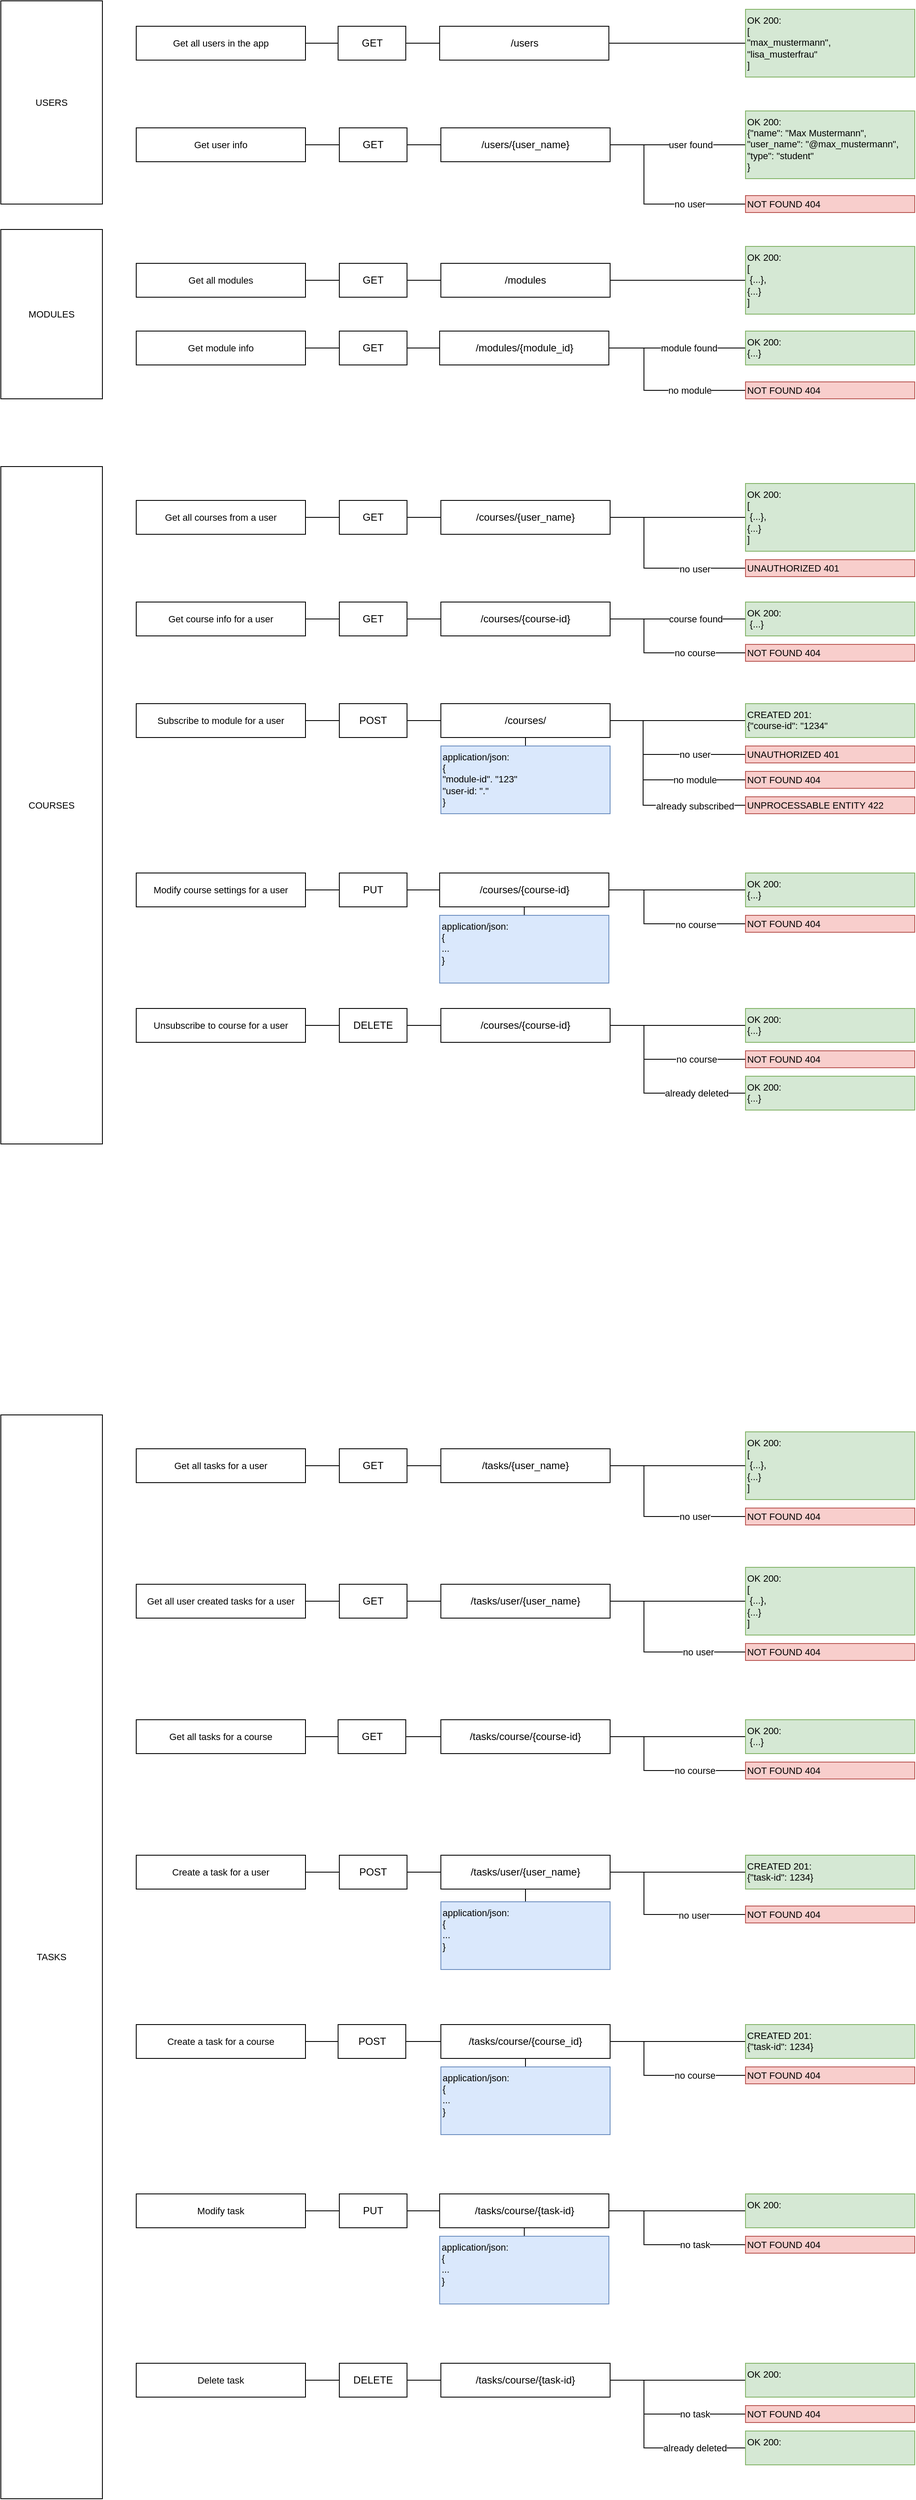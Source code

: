 <mxfile version="22.1.2" type="device">
  <diagram name="Seite-1" id="7E0EtuUDogC0Y01XTuJ_">
    <mxGraphModel dx="2363" dy="1367" grid="1" gridSize="10" guides="1" tooltips="1" connect="1" arrows="1" fold="1" page="1" pageScale="1" pageWidth="1169" pageHeight="1654" math="0" shadow="0">
      <root>
        <mxCell id="0" />
        <mxCell id="1" parent="0" />
        <mxCell id="LUVYgVV79wMqjGqhxNlR-5" style="edgeStyle=orthogonalEdgeStyle;rounded=0;orthogonalLoop=1;jettySize=auto;html=1;exitX=1;exitY=0.5;exitDx=0;exitDy=0;entryX=0;entryY=0.5;entryDx=0;entryDy=0;endArrow=none;endFill=0;" parent="1" source="LUVYgVV79wMqjGqhxNlR-3" target="LUVYgVV79wMqjGqhxNlR-4" edge="1">
          <mxGeometry relative="1" as="geometry" />
        </mxCell>
        <mxCell id="LUVYgVV79wMqjGqhxNlR-3" value="GET" style="rounded=0;whiteSpace=wrap;html=1;" parent="1" vertex="1">
          <mxGeometry x="438.55" y="40" width="80" height="40" as="geometry" />
        </mxCell>
        <mxCell id="OG-l9eAOMnaEc3Jlq5Rf-5" style="edgeStyle=orthogonalEdgeStyle;rounded=0;orthogonalLoop=1;jettySize=auto;html=1;exitX=1;exitY=0.5;exitDx=0;exitDy=0;endArrow=none;endFill=0;" edge="1" parent="1" source="LUVYgVV79wMqjGqhxNlR-4" target="LUVYgVV79wMqjGqhxNlR-6">
          <mxGeometry relative="1" as="geometry" />
        </mxCell>
        <mxCell id="LUVYgVV79wMqjGqhxNlR-4" value="/users" style="rounded=0;whiteSpace=wrap;html=1;" parent="1" vertex="1">
          <mxGeometry x="558.55" y="40" width="200" height="40" as="geometry" />
        </mxCell>
        <mxCell id="LUVYgVV79wMqjGqhxNlR-6" value="OK 200:&amp;nbsp;&lt;br&gt;[&lt;br&gt;&quot;max_mustermann&quot;, &lt;br&gt;&quot;lisa_musterfrau&quot;&lt;br&gt;]" style="rounded=0;whiteSpace=wrap;html=1;fontFamily=Helvetica;fontSize=11;align=left;verticalAlign=top;fillColor=#d5e8d4;strokeColor=#82b366;" parent="1" vertex="1">
          <mxGeometry x="920" y="20" width="200" height="80" as="geometry" />
        </mxCell>
        <mxCell id="LUVYgVV79wMqjGqhxNlR-8" style="edgeStyle=orthogonalEdgeStyle;rounded=0;orthogonalLoop=1;jettySize=auto;html=1;exitX=1;exitY=0.5;exitDx=0;exitDy=0;entryX=0;entryY=0.5;entryDx=0;entryDy=0;endArrow=none;endFill=0;" parent="1" source="LUVYgVV79wMqjGqhxNlR-9" target="LUVYgVV79wMqjGqhxNlR-10" edge="1">
          <mxGeometry relative="1" as="geometry" />
        </mxCell>
        <mxCell id="LUVYgVV79wMqjGqhxNlR-9" value="GET" style="rounded=0;whiteSpace=wrap;html=1;" parent="1" vertex="1">
          <mxGeometry x="440" y="160" width="80" height="40" as="geometry" />
        </mxCell>
        <mxCell id="LUVYgVV79wMqjGqhxNlR-12" style="edgeStyle=orthogonalEdgeStyle;shape=connector;rounded=0;orthogonalLoop=1;jettySize=auto;html=1;entryX=0;entryY=0.5;entryDx=0;entryDy=0;labelBackgroundColor=default;strokeColor=default;align=center;verticalAlign=middle;fontFamily=Helvetica;fontSize=11;fontColor=default;endArrow=none;endFill=0;" parent="1" source="LUVYgVV79wMqjGqhxNlR-10" target="LUVYgVV79wMqjGqhxNlR-11" edge="1">
          <mxGeometry relative="1" as="geometry" />
        </mxCell>
        <mxCell id="OG-l9eAOMnaEc3Jlq5Rf-1" value="user found" style="edgeLabel;html=1;align=center;verticalAlign=middle;resizable=0;points=[];" vertex="1" connectable="0" parent="LUVYgVV79wMqjGqhxNlR-12">
          <mxGeometry x="0.281" y="2" relative="1" as="geometry">
            <mxPoint x="-8" y="2" as="offset" />
          </mxGeometry>
        </mxCell>
        <mxCell id="LUVYgVV79wMqjGqhxNlR-14" style="edgeStyle=orthogonalEdgeStyle;shape=connector;rounded=0;orthogonalLoop=1;jettySize=auto;html=1;entryX=0;entryY=0.5;entryDx=0;entryDy=0;labelBackgroundColor=default;strokeColor=default;align=center;verticalAlign=middle;fontFamily=Helvetica;fontSize=11;fontColor=default;endArrow=none;endFill=0;" parent="1" source="LUVYgVV79wMqjGqhxNlR-10" target="LUVYgVV79wMqjGqhxNlR-13" edge="1">
          <mxGeometry relative="1" as="geometry">
            <Array as="points">
              <mxPoint x="800" y="180" />
              <mxPoint x="800" y="250" />
            </Array>
          </mxGeometry>
        </mxCell>
        <mxCell id="LUVYgVV79wMqjGqhxNlR-218" value="no user" style="edgeLabel;html=1;align=center;verticalAlign=middle;resizable=0;points=[];fontSize=11;fontFamily=Helvetica;fontColor=default;" parent="LUVYgVV79wMqjGqhxNlR-14" vertex="1" connectable="0">
          <mxGeometry x="0.486" y="-1" relative="1" as="geometry">
            <mxPoint x="-7" y="-1" as="offset" />
          </mxGeometry>
        </mxCell>
        <mxCell id="LUVYgVV79wMqjGqhxNlR-10" value="/users/{user_name}" style="rounded=0;whiteSpace=wrap;html=1;" parent="1" vertex="1">
          <mxGeometry x="560" y="160" width="200" height="40" as="geometry" />
        </mxCell>
        <mxCell id="LUVYgVV79wMqjGqhxNlR-11" value="OK 200:&amp;nbsp;&lt;br&gt;{&quot;name&quot;: &quot;Max Mustermann&quot;,&lt;br&gt;&quot;user_name&quot;: &quot;@max_mustermann&quot;,&lt;br&gt;&quot;type&quot;: &quot;student&quot;&lt;br&gt;}" style="rounded=0;whiteSpace=wrap;html=1;fontFamily=Helvetica;fontSize=11;align=left;verticalAlign=top;fillColor=#d5e8d4;strokeColor=#82b366;" parent="1" vertex="1">
          <mxGeometry x="920" y="140" width="200" height="80" as="geometry" />
        </mxCell>
        <mxCell id="LUVYgVV79wMqjGqhxNlR-13" value="NOT FOUND 404&amp;nbsp;" style="rounded=0;whiteSpace=wrap;html=1;fontFamily=Helvetica;fontSize=11;align=left;verticalAlign=middle;fillColor=#f8cecc;strokeColor=#b85450;" parent="1" vertex="1">
          <mxGeometry x="920" y="240" width="200" height="20" as="geometry" />
        </mxCell>
        <mxCell id="LUVYgVV79wMqjGqhxNlR-23" style="edgeStyle=orthogonalEdgeStyle;shape=connector;rounded=0;orthogonalLoop=1;jettySize=auto;html=1;exitX=1;exitY=0.5;exitDx=0;exitDy=0;entryX=0;entryY=0.5;entryDx=0;entryDy=0;labelBackgroundColor=default;strokeColor=default;align=center;verticalAlign=middle;fontFamily=Helvetica;fontSize=11;fontColor=default;endArrow=none;endFill=0;" parent="1" source="LUVYgVV79wMqjGqhxNlR-22" target="LUVYgVV79wMqjGqhxNlR-3" edge="1">
          <mxGeometry relative="1" as="geometry" />
        </mxCell>
        <mxCell id="LUVYgVV79wMqjGqhxNlR-22" value="Get all users in the app" style="rounded=0;whiteSpace=wrap;html=1;fontFamily=Helvetica;fontSize=11;fontColor=default;" parent="1" vertex="1">
          <mxGeometry x="200" y="40" width="200" height="40" as="geometry" />
        </mxCell>
        <mxCell id="LUVYgVV79wMqjGqhxNlR-25" style="edgeStyle=orthogonalEdgeStyle;shape=connector;rounded=0;orthogonalLoop=1;jettySize=auto;html=1;exitX=1;exitY=0.5;exitDx=0;exitDy=0;entryX=0;entryY=0.5;entryDx=0;entryDy=0;labelBackgroundColor=default;strokeColor=default;align=center;verticalAlign=middle;fontFamily=Helvetica;fontSize=11;fontColor=default;endArrow=none;endFill=0;" parent="1" source="LUVYgVV79wMqjGqhxNlR-24" target="LUVYgVV79wMqjGqhxNlR-9" edge="1">
          <mxGeometry relative="1" as="geometry" />
        </mxCell>
        <mxCell id="LUVYgVV79wMqjGqhxNlR-24" value="Get user info" style="rounded=0;whiteSpace=wrap;html=1;fontFamily=Helvetica;fontSize=11;fontColor=default;" parent="1" vertex="1">
          <mxGeometry x="200" y="160" width="200" height="40" as="geometry" />
        </mxCell>
        <mxCell id="LUVYgVV79wMqjGqhxNlR-37" style="edgeStyle=orthogonalEdgeStyle;rounded=0;orthogonalLoop=1;jettySize=auto;html=1;exitX=1;exitY=0.5;exitDx=0;exitDy=0;entryX=0;entryY=0.5;entryDx=0;entryDy=0;endArrow=none;endFill=0;" parent="1" source="LUVYgVV79wMqjGqhxNlR-38" target="LUVYgVV79wMqjGqhxNlR-41" edge="1">
          <mxGeometry relative="1" as="geometry" />
        </mxCell>
        <mxCell id="LUVYgVV79wMqjGqhxNlR-38" value="GET" style="rounded=0;whiteSpace=wrap;html=1;" parent="1" vertex="1">
          <mxGeometry x="440" y="320" width="80" height="40" as="geometry" />
        </mxCell>
        <mxCell id="LUVYgVV79wMqjGqhxNlR-39" style="edgeStyle=orthogonalEdgeStyle;shape=connector;rounded=0;orthogonalLoop=1;jettySize=auto;html=1;exitX=1;exitY=0.5;exitDx=0;exitDy=0;entryX=0;entryY=0.5;entryDx=0;entryDy=0;labelBackgroundColor=default;strokeColor=default;align=center;verticalAlign=middle;fontFamily=Helvetica;fontSize=11;fontColor=default;endArrow=none;endFill=0;" parent="1" source="LUVYgVV79wMqjGqhxNlR-41" target="LUVYgVV79wMqjGqhxNlR-42" edge="1">
          <mxGeometry relative="1" as="geometry" />
        </mxCell>
        <mxCell id="LUVYgVV79wMqjGqhxNlR-41" value="/modules" style="rounded=0;whiteSpace=wrap;html=1;" parent="1" vertex="1">
          <mxGeometry x="560" y="320" width="200" height="40" as="geometry" />
        </mxCell>
        <mxCell id="LUVYgVV79wMqjGqhxNlR-42" value="OK 200:&amp;nbsp;&lt;br&gt;[&lt;br&gt;&lt;span style=&quot;&quot;&gt;&lt;span style=&quot;white-space: pre;&quot;&gt;&amp;nbsp;{...},&lt;br&gt;&lt;/span&gt;&lt;/span&gt;{...}&lt;br&gt;]" style="rounded=0;whiteSpace=wrap;html=1;fontFamily=Helvetica;fontSize=11;align=left;verticalAlign=top;fillColor=#d5e8d4;strokeColor=#82b366;" parent="1" vertex="1">
          <mxGeometry x="920" y="300" width="200" height="80" as="geometry" />
        </mxCell>
        <mxCell id="LUVYgVV79wMqjGqhxNlR-44" style="edgeStyle=orthogonalEdgeStyle;shape=connector;rounded=0;orthogonalLoop=1;jettySize=auto;html=1;exitX=1;exitY=0.5;exitDx=0;exitDy=0;entryX=0;entryY=0.5;entryDx=0;entryDy=0;labelBackgroundColor=default;strokeColor=default;align=center;verticalAlign=middle;fontFamily=Helvetica;fontSize=11;fontColor=default;endArrow=none;endFill=0;" parent="1" source="LUVYgVV79wMqjGqhxNlR-45" target="LUVYgVV79wMqjGqhxNlR-38" edge="1">
          <mxGeometry relative="1" as="geometry" />
        </mxCell>
        <mxCell id="LUVYgVV79wMqjGqhxNlR-45" value="Get all modules" style="rounded=0;whiteSpace=wrap;html=1;fontFamily=Helvetica;fontSize=11;fontColor=default;" parent="1" vertex="1">
          <mxGeometry x="200" y="320" width="200" height="40" as="geometry" />
        </mxCell>
        <mxCell id="LUVYgVV79wMqjGqhxNlR-46" style="edgeStyle=orthogonalEdgeStyle;rounded=0;orthogonalLoop=1;jettySize=auto;html=1;exitX=1;exitY=0.5;exitDx=0;exitDy=0;entryX=0;entryY=0.5;entryDx=0;entryDy=0;endArrow=none;endFill=0;" parent="1" source="LUVYgVV79wMqjGqhxNlR-47" target="LUVYgVV79wMqjGqhxNlR-50" edge="1">
          <mxGeometry relative="1" as="geometry" />
        </mxCell>
        <mxCell id="LUVYgVV79wMqjGqhxNlR-47" value="GET" style="rounded=0;whiteSpace=wrap;html=1;" parent="1" vertex="1">
          <mxGeometry x="440" y="400" width="80" height="40" as="geometry" />
        </mxCell>
        <mxCell id="LUVYgVV79wMqjGqhxNlR-48" style="edgeStyle=orthogonalEdgeStyle;shape=connector;rounded=0;orthogonalLoop=1;jettySize=auto;html=1;exitX=1;exitY=0.5;exitDx=0;exitDy=0;entryX=0;entryY=0.5;entryDx=0;entryDy=0;labelBackgroundColor=default;strokeColor=default;align=center;verticalAlign=middle;fontFamily=Helvetica;fontSize=11;fontColor=default;endArrow=none;endFill=0;" parent="1" source="LUVYgVV79wMqjGqhxNlR-50" target="LUVYgVV79wMqjGqhxNlR-51" edge="1">
          <mxGeometry relative="1" as="geometry" />
        </mxCell>
        <mxCell id="OG-l9eAOMnaEc3Jlq5Rf-6" value="module found" style="edgeLabel;html=1;align=center;verticalAlign=middle;resizable=0;points=[];fontSize=11;fontFamily=Helvetica;fontColor=default;" vertex="1" connectable="0" parent="LUVYgVV79wMqjGqhxNlR-48">
          <mxGeometry x="0.006" y="-3" relative="1" as="geometry">
            <mxPoint x="13" y="-3" as="offset" />
          </mxGeometry>
        </mxCell>
        <mxCell id="LUVYgVV79wMqjGqhxNlR-49" style="edgeStyle=orthogonalEdgeStyle;shape=connector;rounded=0;orthogonalLoop=1;jettySize=auto;html=1;entryX=0;entryY=0.5;entryDx=0;entryDy=0;labelBackgroundColor=default;strokeColor=default;align=center;verticalAlign=middle;fontFamily=Helvetica;fontSize=11;fontColor=default;endArrow=none;endFill=0;" parent="1" source="LUVYgVV79wMqjGqhxNlR-50" target="LUVYgVV79wMqjGqhxNlR-52" edge="1">
          <mxGeometry relative="1" as="geometry">
            <Array as="points">
              <mxPoint x="800" y="420" />
              <mxPoint x="800" y="470" />
            </Array>
          </mxGeometry>
        </mxCell>
        <mxCell id="LUVYgVV79wMqjGqhxNlR-217" value="no module" style="edgeLabel;html=1;align=center;verticalAlign=middle;resizable=0;points=[];fontSize=11;fontFamily=Helvetica;fontColor=default;" parent="LUVYgVV79wMqjGqhxNlR-49" vertex="1" connectable="0">
          <mxGeometry x="0.702" y="-2" relative="1" as="geometry">
            <mxPoint x="-35" y="-2" as="offset" />
          </mxGeometry>
        </mxCell>
        <mxCell id="LUVYgVV79wMqjGqhxNlR-50" value="/modules/{module_id}" style="rounded=0;whiteSpace=wrap;html=1;" parent="1" vertex="1">
          <mxGeometry x="558.55" y="400" width="200" height="40" as="geometry" />
        </mxCell>
        <mxCell id="LUVYgVV79wMqjGqhxNlR-51" value="OK 200:&amp;nbsp;&lt;br&gt;{...}" style="rounded=0;whiteSpace=wrap;html=1;fontFamily=Helvetica;fontSize=11;align=left;verticalAlign=top;fillColor=#d5e8d4;strokeColor=#82b366;" parent="1" vertex="1">
          <mxGeometry x="920" y="400" width="200" height="40" as="geometry" />
        </mxCell>
        <mxCell id="LUVYgVV79wMqjGqhxNlR-52" value="NOT FOUND 404&amp;nbsp;" style="rounded=0;whiteSpace=wrap;html=1;fontFamily=Helvetica;fontSize=11;align=left;verticalAlign=middle;fillColor=#f8cecc;strokeColor=#b85450;" parent="1" vertex="1">
          <mxGeometry x="920" y="460" width="200" height="20" as="geometry" />
        </mxCell>
        <mxCell id="LUVYgVV79wMqjGqhxNlR-53" style="edgeStyle=orthogonalEdgeStyle;shape=connector;rounded=0;orthogonalLoop=1;jettySize=auto;html=1;exitX=1;exitY=0.5;exitDx=0;exitDy=0;entryX=0;entryY=0.5;entryDx=0;entryDy=0;labelBackgroundColor=default;strokeColor=default;align=center;verticalAlign=middle;fontFamily=Helvetica;fontSize=11;fontColor=default;endArrow=none;endFill=0;" parent="1" source="LUVYgVV79wMqjGqhxNlR-54" target="LUVYgVV79wMqjGqhxNlR-47" edge="1">
          <mxGeometry relative="1" as="geometry" />
        </mxCell>
        <mxCell id="LUVYgVV79wMqjGqhxNlR-54" value="Get module info" style="rounded=0;whiteSpace=wrap;html=1;fontFamily=Helvetica;fontSize=11;fontColor=default;" parent="1" vertex="1">
          <mxGeometry x="200" y="400" width="200" height="40" as="geometry" />
        </mxCell>
        <mxCell id="LUVYgVV79wMqjGqhxNlR-58" style="edgeStyle=orthogonalEdgeStyle;rounded=0;orthogonalLoop=1;jettySize=auto;html=1;exitX=1;exitY=0.5;exitDx=0;exitDy=0;entryX=0;entryY=0.5;entryDx=0;entryDy=0;endArrow=none;endFill=0;" parent="1" source="LUVYgVV79wMqjGqhxNlR-59" target="LUVYgVV79wMqjGqhxNlR-61" edge="1">
          <mxGeometry relative="1" as="geometry" />
        </mxCell>
        <mxCell id="LUVYgVV79wMqjGqhxNlR-59" value="GET" style="rounded=0;whiteSpace=wrap;html=1;" parent="1" vertex="1">
          <mxGeometry x="440" y="600" width="80" height="40" as="geometry" />
        </mxCell>
        <mxCell id="LUVYgVV79wMqjGqhxNlR-60" style="edgeStyle=orthogonalEdgeStyle;shape=connector;rounded=0;orthogonalLoop=1;jettySize=auto;html=1;exitX=1;exitY=0.5;exitDx=0;exitDy=0;entryX=0;entryY=0.5;entryDx=0;entryDy=0;labelBackgroundColor=default;strokeColor=default;align=center;verticalAlign=middle;fontFamily=Helvetica;fontSize=11;fontColor=default;endArrow=none;endFill=0;" parent="1" source="LUVYgVV79wMqjGqhxNlR-61" target="LUVYgVV79wMqjGqhxNlR-62" edge="1">
          <mxGeometry relative="1" as="geometry" />
        </mxCell>
        <mxCell id="LUVYgVV79wMqjGqhxNlR-215" style="edgeStyle=orthogonalEdgeStyle;shape=connector;rounded=0;orthogonalLoop=1;jettySize=auto;html=1;labelBackgroundColor=default;strokeColor=default;align=center;verticalAlign=middle;fontFamily=Helvetica;fontSize=11;fontColor=default;endArrow=none;endFill=0;" parent="1" source="LUVYgVV79wMqjGqhxNlR-61" target="OG-l9eAOMnaEc3Jlq5Rf-7" edge="1">
          <mxGeometry relative="1" as="geometry">
            <mxPoint x="920" y="720" as="targetPoint" />
            <Array as="points">
              <mxPoint x="800" y="620" />
              <mxPoint x="800" y="680" />
            </Array>
          </mxGeometry>
        </mxCell>
        <mxCell id="LUVYgVV79wMqjGqhxNlR-216" value="no user" style="edgeLabel;html=1;align=center;verticalAlign=middle;resizable=0;points=[];fontSize=11;fontFamily=Helvetica;fontColor=default;" parent="LUVYgVV79wMqjGqhxNlR-215" vertex="1" connectable="0">
          <mxGeometry x="0.463" y="-1" relative="1" as="geometry">
            <mxPoint x="-1" as="offset" />
          </mxGeometry>
        </mxCell>
        <mxCell id="LUVYgVV79wMqjGqhxNlR-61" value="/courses/{user_name}" style="rounded=0;whiteSpace=wrap;html=1;" parent="1" vertex="1">
          <mxGeometry x="560" y="600" width="200" height="40" as="geometry" />
        </mxCell>
        <mxCell id="LUVYgVV79wMqjGqhxNlR-62" value="OK 200:&amp;nbsp;&lt;br&gt;[&lt;br&gt;&lt;span style=&quot;&quot;&gt;&lt;span style=&quot;white-space: pre;&quot;&gt;&amp;nbsp;{...},&lt;br&gt;&lt;/span&gt;&lt;/span&gt;{...}&lt;br&gt;]" style="rounded=0;whiteSpace=wrap;html=1;fontFamily=Helvetica;fontSize=11;align=left;verticalAlign=top;fillColor=#d5e8d4;strokeColor=#82b366;" parent="1" vertex="1">
          <mxGeometry x="920" y="580" width="200" height="80" as="geometry" />
        </mxCell>
        <mxCell id="LUVYgVV79wMqjGqhxNlR-63" style="edgeStyle=orthogonalEdgeStyle;shape=connector;rounded=0;orthogonalLoop=1;jettySize=auto;html=1;exitX=1;exitY=0.5;exitDx=0;exitDy=0;entryX=0;entryY=0.5;entryDx=0;entryDy=0;labelBackgroundColor=default;strokeColor=default;align=center;verticalAlign=middle;fontFamily=Helvetica;fontSize=11;fontColor=default;endArrow=none;endFill=0;" parent="1" source="LUVYgVV79wMqjGqhxNlR-64" target="LUVYgVV79wMqjGqhxNlR-59" edge="1">
          <mxGeometry relative="1" as="geometry" />
        </mxCell>
        <mxCell id="LUVYgVV79wMqjGqhxNlR-64" value="Get all courses from a user" style="rounded=0;whiteSpace=wrap;html=1;fontFamily=Helvetica;fontSize=11;fontColor=default;" parent="1" vertex="1">
          <mxGeometry x="200" y="600" width="200" height="40" as="geometry" />
        </mxCell>
        <mxCell id="LUVYgVV79wMqjGqhxNlR-65" style="edgeStyle=orthogonalEdgeStyle;rounded=0;orthogonalLoop=1;jettySize=auto;html=1;exitX=1;exitY=0.5;exitDx=0;exitDy=0;entryX=0;entryY=0.5;entryDx=0;entryDy=0;endArrow=none;endFill=0;" parent="1" source="LUVYgVV79wMqjGqhxNlR-66" target="LUVYgVV79wMqjGqhxNlR-70" edge="1">
          <mxGeometry relative="1" as="geometry" />
        </mxCell>
        <mxCell id="LUVYgVV79wMqjGqhxNlR-66" value="POST" style="rounded=0;whiteSpace=wrap;html=1;" parent="1" vertex="1">
          <mxGeometry x="440" y="840" width="80" height="40" as="geometry" />
        </mxCell>
        <mxCell id="LUVYgVV79wMqjGqhxNlR-67" style="edgeStyle=orthogonalEdgeStyle;shape=connector;rounded=0;orthogonalLoop=1;jettySize=auto;html=1;exitX=1;exitY=0.5;exitDx=0;exitDy=0;entryX=0;entryY=0.5;entryDx=0;entryDy=0;labelBackgroundColor=default;strokeColor=default;align=center;verticalAlign=middle;fontFamily=Helvetica;fontSize=11;fontColor=default;endArrow=none;endFill=0;" parent="1" source="LUVYgVV79wMqjGqhxNlR-70" target="LUVYgVV79wMqjGqhxNlR-71" edge="1">
          <mxGeometry relative="1" as="geometry" />
        </mxCell>
        <mxCell id="LUVYgVV79wMqjGqhxNlR-68" style="edgeStyle=orthogonalEdgeStyle;shape=connector;rounded=0;orthogonalLoop=1;jettySize=auto;html=1;labelBackgroundColor=default;strokeColor=default;align=center;verticalAlign=middle;fontFamily=Helvetica;fontSize=11;fontColor=default;endArrow=none;endFill=0;" parent="1" source="LUVYgVV79wMqjGqhxNlR-70" target="LUVYgVV79wMqjGqhxNlR-72" edge="1">
          <mxGeometry relative="1" as="geometry">
            <Array as="points">
              <mxPoint x="799" y="860" />
              <mxPoint x="799" y="930" />
            </Array>
          </mxGeometry>
        </mxCell>
        <mxCell id="LUVYgVV79wMqjGqhxNlR-80" value="no module" style="edgeLabel;html=1;align=center;verticalAlign=middle;resizable=0;points=[];fontSize=11;fontFamily=Helvetica;fontColor=default;" parent="LUVYgVV79wMqjGqhxNlR-68" vertex="1" connectable="0">
          <mxGeometry x="0.659" y="-3" relative="1" as="geometry">
            <mxPoint x="-21" y="-3" as="offset" />
          </mxGeometry>
        </mxCell>
        <mxCell id="LUVYgVV79wMqjGqhxNlR-69" style="edgeStyle=orthogonalEdgeStyle;shape=connector;rounded=0;orthogonalLoop=1;jettySize=auto;html=1;exitX=0.5;exitY=1;exitDx=0;exitDy=0;labelBackgroundColor=default;strokeColor=default;align=center;verticalAlign=middle;fontFamily=Helvetica;fontSize=11;fontColor=default;endArrow=none;endFill=0;" parent="1" source="LUVYgVV79wMqjGqhxNlR-70" target="LUVYgVV79wMqjGqhxNlR-75" edge="1">
          <mxGeometry relative="1" as="geometry" />
        </mxCell>
        <mxCell id="LUVYgVV79wMqjGqhxNlR-77" style="edgeStyle=orthogonalEdgeStyle;shape=connector;rounded=0;orthogonalLoop=1;jettySize=auto;html=1;labelBackgroundColor=default;strokeColor=default;align=center;verticalAlign=middle;fontFamily=Helvetica;fontSize=11;fontColor=default;endArrow=none;endFill=0;" parent="1" source="LUVYgVV79wMqjGqhxNlR-70" target="LUVYgVV79wMqjGqhxNlR-76" edge="1">
          <mxGeometry relative="1" as="geometry">
            <Array as="points">
              <mxPoint x="799" y="860" />
              <mxPoint x="799" y="900" />
            </Array>
          </mxGeometry>
        </mxCell>
        <mxCell id="LUVYgVV79wMqjGqhxNlR-79" value="no user" style="edgeLabel;html=1;align=center;verticalAlign=middle;resizable=0;points=[];fontSize=11;fontFamily=Helvetica;fontColor=default;" parent="LUVYgVV79wMqjGqhxNlR-77" vertex="1" connectable="0">
          <mxGeometry x="0.592" y="-3" relative="1" as="geometry">
            <mxPoint x="-19" y="-3" as="offset" />
          </mxGeometry>
        </mxCell>
        <mxCell id="LUVYgVV79wMqjGqhxNlR-82" style="edgeStyle=orthogonalEdgeStyle;shape=connector;rounded=0;orthogonalLoop=1;jettySize=auto;html=1;labelBackgroundColor=default;strokeColor=default;align=center;verticalAlign=middle;fontFamily=Helvetica;fontSize=11;fontColor=default;endArrow=none;endFill=0;" parent="1" source="LUVYgVV79wMqjGqhxNlR-70" target="LUVYgVV79wMqjGqhxNlR-81" edge="1">
          <mxGeometry relative="1" as="geometry">
            <Array as="points">
              <mxPoint x="799" y="860" />
              <mxPoint x="799" y="960" />
            </Array>
          </mxGeometry>
        </mxCell>
        <mxCell id="LUVYgVV79wMqjGqhxNlR-84" value="already subscribed" style="edgeLabel;html=1;align=center;verticalAlign=middle;resizable=0;points=[];fontSize=11;fontFamily=Helvetica;fontColor=default;" parent="LUVYgVV79wMqjGqhxNlR-82" vertex="1" connectable="0">
          <mxGeometry x="0.593" y="1" relative="1" as="geometry">
            <mxPoint x="-7" y="2" as="offset" />
          </mxGeometry>
        </mxCell>
        <mxCell id="LUVYgVV79wMqjGqhxNlR-70" value="/courses/" style="rounded=0;whiteSpace=wrap;html=1;" parent="1" vertex="1">
          <mxGeometry x="560.0" y="840" width="200" height="40" as="geometry" />
        </mxCell>
        <mxCell id="LUVYgVV79wMqjGqhxNlR-71" value="CREATED 201:&lt;br&gt;{&quot;course-id&quot;: &quot;1234&quot;&amp;nbsp;" style="rounded=0;whiteSpace=wrap;html=1;fontFamily=Helvetica;fontSize=11;align=left;verticalAlign=top;fillColor=#d5e8d4;strokeColor=#82b366;" parent="1" vertex="1">
          <mxGeometry x="920" y="840" width="200" height="40" as="geometry" />
        </mxCell>
        <mxCell id="LUVYgVV79wMqjGqhxNlR-72" value="NOT FOUND 404&amp;nbsp;" style="rounded=0;whiteSpace=wrap;html=1;fontFamily=Helvetica;fontSize=11;align=left;verticalAlign=middle;fillColor=#f8cecc;strokeColor=#b85450;" parent="1" vertex="1">
          <mxGeometry x="920" y="920" width="200" height="20" as="geometry" />
        </mxCell>
        <mxCell id="LUVYgVV79wMqjGqhxNlR-73" style="edgeStyle=orthogonalEdgeStyle;shape=connector;rounded=0;orthogonalLoop=1;jettySize=auto;html=1;exitX=1;exitY=0.5;exitDx=0;exitDy=0;entryX=0;entryY=0.5;entryDx=0;entryDy=0;labelBackgroundColor=default;strokeColor=default;align=center;verticalAlign=middle;fontFamily=Helvetica;fontSize=11;fontColor=default;endArrow=none;endFill=0;" parent="1" source="LUVYgVV79wMqjGqhxNlR-74" target="LUVYgVV79wMqjGqhxNlR-66" edge="1">
          <mxGeometry relative="1" as="geometry" />
        </mxCell>
        <mxCell id="LUVYgVV79wMqjGqhxNlR-74" value="Subscribe to module for a user" style="rounded=0;whiteSpace=wrap;html=1;fontFamily=Helvetica;fontSize=11;fontColor=default;" parent="1" vertex="1">
          <mxGeometry x="200" y="840" width="200" height="40" as="geometry" />
        </mxCell>
        <mxCell id="LUVYgVV79wMqjGqhxNlR-75" value="application/json:&lt;br&gt;{&lt;br&gt;&quot;module-id&quot;. &quot;123&quot;&lt;br&gt;&quot;user-id: &quot;.&quot;&lt;br&gt;}" style="rounded=0;whiteSpace=wrap;html=1;fontFamily=Helvetica;fontSize=11;align=left;verticalAlign=top;fillColor=#dae8fc;strokeColor=#6c8ebf;" parent="1" vertex="1">
          <mxGeometry x="560" y="890" width="200" height="80" as="geometry" />
        </mxCell>
        <mxCell id="LUVYgVV79wMqjGqhxNlR-76" value="UNAUTHORIZED 401" style="rounded=0;whiteSpace=wrap;html=1;fontFamily=Helvetica;fontSize=11;align=left;verticalAlign=middle;fillColor=#f8cecc;strokeColor=#b85450;" parent="1" vertex="1">
          <mxGeometry x="920" y="890" width="200" height="20" as="geometry" />
        </mxCell>
        <mxCell id="LUVYgVV79wMqjGqhxNlR-78" style="edgeStyle=orthogonalEdgeStyle;shape=connector;rounded=0;orthogonalLoop=1;jettySize=auto;html=1;exitX=1;exitY=0.75;exitDx=0;exitDy=0;entryX=1;entryY=0.5;entryDx=0;entryDy=0;labelBackgroundColor=default;strokeColor=default;align=center;verticalAlign=middle;fontFamily=Helvetica;fontSize=11;fontColor=default;endArrow=none;endFill=0;" parent="1" source="LUVYgVV79wMqjGqhxNlR-10" target="LUVYgVV79wMqjGqhxNlR-10" edge="1">
          <mxGeometry relative="1" as="geometry" />
        </mxCell>
        <mxCell id="LUVYgVV79wMqjGqhxNlR-81" value="UNPROCESSABLE ENTITY 422" style="rounded=0;whiteSpace=wrap;html=1;fontFamily=Helvetica;fontSize=11;align=left;verticalAlign=middle;fillColor=#f8cecc;strokeColor=#b85450;" parent="1" vertex="1">
          <mxGeometry x="920" y="950" width="200" height="20" as="geometry" />
        </mxCell>
        <mxCell id="LUVYgVV79wMqjGqhxNlR-85" style="edgeStyle=orthogonalEdgeStyle;rounded=0;orthogonalLoop=1;jettySize=auto;html=1;exitX=1;exitY=0.5;exitDx=0;exitDy=0;entryX=0;entryY=0.5;entryDx=0;entryDy=0;endArrow=none;endFill=0;" parent="1" source="LUVYgVV79wMqjGqhxNlR-86" target="LUVYgVV79wMqjGqhxNlR-95" edge="1">
          <mxGeometry relative="1" as="geometry" />
        </mxCell>
        <mxCell id="LUVYgVV79wMqjGqhxNlR-86" value="DELETE" style="rounded=0;whiteSpace=wrap;html=1;" parent="1" vertex="1">
          <mxGeometry x="440" y="1200" width="80" height="40" as="geometry" />
        </mxCell>
        <mxCell id="LUVYgVV79wMqjGqhxNlR-87" style="edgeStyle=orthogonalEdgeStyle;shape=connector;rounded=0;orthogonalLoop=1;jettySize=auto;html=1;labelBackgroundColor=default;strokeColor=default;align=center;verticalAlign=middle;fontFamily=Helvetica;fontSize=11;fontColor=default;endArrow=none;endFill=0;" parent="1" source="LUVYgVV79wMqjGqhxNlR-95" target="OG-l9eAOMnaEc3Jlq5Rf-13" edge="1">
          <mxGeometry relative="1" as="geometry">
            <mxPoint x="849.78" y="1220" as="targetPoint" />
          </mxGeometry>
        </mxCell>
        <mxCell id="LUVYgVV79wMqjGqhxNlR-88" style="edgeStyle=orthogonalEdgeStyle;shape=connector;rounded=0;orthogonalLoop=1;jettySize=auto;html=1;labelBackgroundColor=default;strokeColor=default;align=center;verticalAlign=middle;fontFamily=Helvetica;fontSize=11;fontColor=default;endArrow=none;endFill=0;" parent="1" source="LUVYgVV79wMqjGqhxNlR-95" target="LUVYgVV79wMqjGqhxNlR-97" edge="1">
          <mxGeometry relative="1" as="geometry">
            <Array as="points">
              <mxPoint x="800" y="1220" />
              <mxPoint x="800" y="1260" />
            </Array>
          </mxGeometry>
        </mxCell>
        <mxCell id="LUVYgVV79wMqjGqhxNlR-89" value="no course" style="edgeLabel;html=1;align=center;verticalAlign=middle;resizable=0;points=[];fontSize=11;fontFamily=Helvetica;fontColor=default;" parent="LUVYgVV79wMqjGqhxNlR-88" vertex="1" connectable="0">
          <mxGeometry x="0.659" y="-3" relative="1" as="geometry">
            <mxPoint x="-24" y="-3" as="offset" />
          </mxGeometry>
        </mxCell>
        <mxCell id="LUVYgVV79wMqjGqhxNlR-93" style="edgeStyle=orthogonalEdgeStyle;shape=connector;rounded=0;orthogonalLoop=1;jettySize=auto;html=1;labelBackgroundColor=default;strokeColor=default;align=center;verticalAlign=middle;fontFamily=Helvetica;fontSize=11;fontColor=default;endArrow=none;endFill=0;" parent="1" source="LUVYgVV79wMqjGqhxNlR-95" target="OG-l9eAOMnaEc3Jlq5Rf-14" edge="1">
          <mxGeometry relative="1" as="geometry">
            <Array as="points">
              <mxPoint x="800" y="1220" />
              <mxPoint x="800" y="1300" />
            </Array>
            <mxPoint x="920" y="1315" as="targetPoint" />
          </mxGeometry>
        </mxCell>
        <mxCell id="LUVYgVV79wMqjGqhxNlR-94" value="already deleted" style="edgeLabel;html=1;align=center;verticalAlign=middle;resizable=0;points=[];fontSize=11;fontFamily=Helvetica;fontColor=default;" parent="LUVYgVV79wMqjGqhxNlR-93" vertex="1" connectable="0">
          <mxGeometry x="0.593" y="1" relative="1" as="geometry">
            <mxPoint x="-9" y="1" as="offset" />
          </mxGeometry>
        </mxCell>
        <mxCell id="LUVYgVV79wMqjGqhxNlR-95" value="/courses/{course-id}" style="rounded=0;whiteSpace=wrap;html=1;" parent="1" vertex="1">
          <mxGeometry x="560" y="1200" width="200" height="40" as="geometry" />
        </mxCell>
        <mxCell id="LUVYgVV79wMqjGqhxNlR-97" value="NOT FOUND 404&amp;nbsp;" style="rounded=0;whiteSpace=wrap;html=1;fontFamily=Helvetica;fontSize=11;align=left;verticalAlign=middle;fillColor=#f8cecc;strokeColor=#b85450;" parent="1" vertex="1">
          <mxGeometry x="920" y="1250" width="200" height="20" as="geometry" />
        </mxCell>
        <mxCell id="LUVYgVV79wMqjGqhxNlR-98" style="edgeStyle=orthogonalEdgeStyle;shape=connector;rounded=0;orthogonalLoop=1;jettySize=auto;html=1;exitX=1;exitY=0.5;exitDx=0;exitDy=0;entryX=0;entryY=0.5;entryDx=0;entryDy=0;labelBackgroundColor=default;strokeColor=default;align=center;verticalAlign=middle;fontFamily=Helvetica;fontSize=11;fontColor=default;endArrow=none;endFill=0;" parent="1" source="LUVYgVV79wMqjGqhxNlR-99" target="LUVYgVV79wMqjGqhxNlR-86" edge="1">
          <mxGeometry relative="1" as="geometry" />
        </mxCell>
        <mxCell id="LUVYgVV79wMqjGqhxNlR-99" value="Unsubscribe to course for a user" style="rounded=0;whiteSpace=wrap;html=1;fontFamily=Helvetica;fontSize=11;fontColor=default;" parent="1" vertex="1">
          <mxGeometry x="200" y="1200" width="200" height="40" as="geometry" />
        </mxCell>
        <mxCell id="LUVYgVV79wMqjGqhxNlR-104" style="edgeStyle=orthogonalEdgeStyle;rounded=0;orthogonalLoop=1;jettySize=auto;html=1;exitX=1;exitY=0.5;exitDx=0;exitDy=0;entryX=0;entryY=0.5;entryDx=0;entryDy=0;endArrow=none;endFill=0;" parent="1" source="LUVYgVV79wMqjGqhxNlR-105" target="LUVYgVV79wMqjGqhxNlR-107" edge="1">
          <mxGeometry relative="1" as="geometry" />
        </mxCell>
        <mxCell id="LUVYgVV79wMqjGqhxNlR-105" value="GET" style="rounded=0;whiteSpace=wrap;html=1;" parent="1" vertex="1">
          <mxGeometry x="440" y="720" width="80" height="40" as="geometry" />
        </mxCell>
        <mxCell id="LUVYgVV79wMqjGqhxNlR-106" style="edgeStyle=orthogonalEdgeStyle;shape=connector;rounded=0;orthogonalLoop=1;jettySize=auto;html=1;exitX=1;exitY=0.5;exitDx=0;exitDy=0;entryX=0;entryY=0.5;entryDx=0;entryDy=0;labelBackgroundColor=default;strokeColor=default;align=center;verticalAlign=middle;fontFamily=Helvetica;fontSize=11;fontColor=default;endArrow=none;endFill=0;" parent="1" source="LUVYgVV79wMqjGqhxNlR-107" target="LUVYgVV79wMqjGqhxNlR-108" edge="1">
          <mxGeometry relative="1" as="geometry" />
        </mxCell>
        <mxCell id="OG-l9eAOMnaEc3Jlq5Rf-8" value="course found" style="edgeLabel;html=1;align=center;verticalAlign=middle;resizable=0;points=[];fontSize=11;fontFamily=Helvetica;fontColor=default;" vertex="1" connectable="0" parent="LUVYgVV79wMqjGqhxNlR-106">
          <mxGeometry x="0.042" relative="1" as="geometry">
            <mxPoint x="17" as="offset" />
          </mxGeometry>
        </mxCell>
        <mxCell id="LUVYgVV79wMqjGqhxNlR-118" style="edgeStyle=orthogonalEdgeStyle;shape=connector;rounded=0;orthogonalLoop=1;jettySize=auto;html=1;exitX=1;exitY=0.5;exitDx=0;exitDy=0;entryX=0;entryY=0.5;entryDx=0;entryDy=0;labelBackgroundColor=default;strokeColor=default;align=center;verticalAlign=middle;fontFamily=Helvetica;fontSize=11;fontColor=default;endArrow=none;endFill=0;" parent="1" source="LUVYgVV79wMqjGqhxNlR-107" target="LUVYgVV79wMqjGqhxNlR-114" edge="1">
          <mxGeometry relative="1" as="geometry">
            <Array as="points">
              <mxPoint x="800" y="740" />
              <mxPoint x="800" y="780" />
            </Array>
          </mxGeometry>
        </mxCell>
        <mxCell id="LUVYgVV79wMqjGqhxNlR-119" value="no course" style="edgeLabel;html=1;align=center;verticalAlign=middle;resizable=0;points=[];fontSize=11;fontFamily=Helvetica;fontColor=default;" parent="LUVYgVV79wMqjGqhxNlR-118" vertex="1" connectable="0">
          <mxGeometry x="0.587" y="2" relative="1" as="geometry">
            <mxPoint x="-19" y="2" as="offset" />
          </mxGeometry>
        </mxCell>
        <mxCell id="LUVYgVV79wMqjGqhxNlR-107" value="/courses/{course-id}" style="rounded=0;whiteSpace=wrap;html=1;" parent="1" vertex="1">
          <mxGeometry x="560" y="720" width="200" height="40" as="geometry" />
        </mxCell>
        <mxCell id="LUVYgVV79wMqjGqhxNlR-108" value="OK 200:&amp;nbsp;&lt;br&gt;&lt;span style=&quot;&quot;&gt;&lt;span style=&quot;white-space: pre;&quot;&gt;&amp;nbsp;{...}&lt;/span&gt;&lt;/span&gt;" style="rounded=0;whiteSpace=wrap;html=1;fontFamily=Helvetica;fontSize=11;align=left;verticalAlign=top;fillColor=#d5e8d4;strokeColor=#82b366;" parent="1" vertex="1">
          <mxGeometry x="920" y="720" width="200" height="40" as="geometry" />
        </mxCell>
        <mxCell id="LUVYgVV79wMqjGqhxNlR-109" style="edgeStyle=orthogonalEdgeStyle;shape=connector;rounded=0;orthogonalLoop=1;jettySize=auto;html=1;exitX=1;exitY=0.5;exitDx=0;exitDy=0;entryX=0;entryY=0.5;entryDx=0;entryDy=0;labelBackgroundColor=default;strokeColor=default;align=center;verticalAlign=middle;fontFamily=Helvetica;fontSize=11;fontColor=default;endArrow=none;endFill=0;" parent="1" source="LUVYgVV79wMqjGqhxNlR-110" target="LUVYgVV79wMqjGqhxNlR-105" edge="1">
          <mxGeometry relative="1" as="geometry" />
        </mxCell>
        <mxCell id="LUVYgVV79wMqjGqhxNlR-110" value="Get course info for a user" style="rounded=0;whiteSpace=wrap;html=1;fontFamily=Helvetica;fontSize=11;fontColor=default;" parent="1" vertex="1">
          <mxGeometry x="200" y="720" width="200" height="40" as="geometry" />
        </mxCell>
        <mxCell id="LUVYgVV79wMqjGqhxNlR-114" value="NOT FOUND 404&amp;nbsp;" style="rounded=0;whiteSpace=wrap;html=1;fontFamily=Helvetica;fontSize=11;align=left;verticalAlign=middle;fillColor=#f8cecc;strokeColor=#b85450;" parent="1" vertex="1">
          <mxGeometry x="920" y="770" width="200" height="20" as="geometry" />
        </mxCell>
        <mxCell id="LUVYgVV79wMqjGqhxNlR-120" style="edgeStyle=orthogonalEdgeStyle;rounded=0;orthogonalLoop=1;jettySize=auto;html=1;exitX=1;exitY=0.5;exitDx=0;exitDy=0;entryX=0;entryY=0.5;entryDx=0;entryDy=0;endArrow=none;endFill=0;" parent="1" source="LUVYgVV79wMqjGqhxNlR-121" target="LUVYgVV79wMqjGqhxNlR-130" edge="1">
          <mxGeometry relative="1" as="geometry" />
        </mxCell>
        <mxCell id="LUVYgVV79wMqjGqhxNlR-121" value="PUT" style="rounded=0;whiteSpace=wrap;html=1;" parent="1" vertex="1">
          <mxGeometry x="440" y="1040" width="80" height="40" as="geometry" />
        </mxCell>
        <mxCell id="LUVYgVV79wMqjGqhxNlR-122" style="edgeStyle=orthogonalEdgeStyle;shape=connector;rounded=0;orthogonalLoop=1;jettySize=auto;html=1;exitX=1;exitY=0.5;exitDx=0;exitDy=0;entryX=0;entryY=0.5;entryDx=0;entryDy=0;labelBackgroundColor=default;strokeColor=default;align=center;verticalAlign=middle;fontFamily=Helvetica;fontSize=11;fontColor=default;endArrow=none;endFill=0;" parent="1" source="LUVYgVV79wMqjGqhxNlR-130" target="LUVYgVV79wMqjGqhxNlR-131" edge="1">
          <mxGeometry relative="1" as="geometry" />
        </mxCell>
        <mxCell id="LUVYgVV79wMqjGqhxNlR-123" style="edgeStyle=orthogonalEdgeStyle;shape=connector;rounded=0;orthogonalLoop=1;jettySize=auto;html=1;labelBackgroundColor=default;strokeColor=default;align=center;verticalAlign=middle;fontFamily=Helvetica;fontSize=11;fontColor=default;endArrow=none;endFill=0;" parent="1" source="LUVYgVV79wMqjGqhxNlR-130" target="LUVYgVV79wMqjGqhxNlR-132" edge="1">
          <mxGeometry relative="1" as="geometry">
            <Array as="points">
              <mxPoint x="800" y="1060" />
              <mxPoint x="800" y="1100" />
            </Array>
          </mxGeometry>
        </mxCell>
        <mxCell id="LUVYgVV79wMqjGqhxNlR-124" value="no course" style="edgeLabel;html=1;align=center;verticalAlign=middle;resizable=0;points=[];fontSize=11;fontFamily=Helvetica;fontColor=default;" parent="LUVYgVV79wMqjGqhxNlR-123" vertex="1" connectable="0">
          <mxGeometry x="0.659" y="-3" relative="1" as="geometry">
            <mxPoint x="-25" y="-2" as="offset" />
          </mxGeometry>
        </mxCell>
        <mxCell id="LUVYgVV79wMqjGqhxNlR-130" value="/courses/{course-id}" style="rounded=0;whiteSpace=wrap;html=1;" parent="1" vertex="1">
          <mxGeometry x="558.55" y="1040" width="200" height="40" as="geometry" />
        </mxCell>
        <mxCell id="LUVYgVV79wMqjGqhxNlR-131" value="OK 200:&lt;br&gt;{...}&amp;nbsp;&lt;br style=&quot;border-color: var(--border-color);&quot;&gt;&lt;span style=&quot;border-color: var(--border-color);&quot;&gt;&lt;/span&gt;" style="rounded=0;whiteSpace=wrap;html=1;fontFamily=Helvetica;fontSize=11;align=left;verticalAlign=top;fillColor=#d5e8d4;strokeColor=#82b366;" parent="1" vertex="1">
          <mxGeometry x="920" y="1040" width="200" height="40" as="geometry" />
        </mxCell>
        <mxCell id="LUVYgVV79wMqjGqhxNlR-132" value="NOT FOUND 404&amp;nbsp;" style="rounded=0;whiteSpace=wrap;html=1;fontFamily=Helvetica;fontSize=11;align=left;verticalAlign=middle;fillColor=#f8cecc;strokeColor=#b85450;" parent="1" vertex="1">
          <mxGeometry x="920" y="1090" width="200" height="20" as="geometry" />
        </mxCell>
        <mxCell id="LUVYgVV79wMqjGqhxNlR-133" style="edgeStyle=orthogonalEdgeStyle;shape=connector;rounded=0;orthogonalLoop=1;jettySize=auto;html=1;exitX=1;exitY=0.5;exitDx=0;exitDy=0;entryX=0;entryY=0.5;entryDx=0;entryDy=0;labelBackgroundColor=default;strokeColor=default;align=center;verticalAlign=middle;fontFamily=Helvetica;fontSize=11;fontColor=default;endArrow=none;endFill=0;" parent="1" source="LUVYgVV79wMqjGqhxNlR-134" target="LUVYgVV79wMqjGqhxNlR-121" edge="1">
          <mxGeometry relative="1" as="geometry" />
        </mxCell>
        <mxCell id="LUVYgVV79wMqjGqhxNlR-134" value="Modify course settings for a user" style="rounded=0;whiteSpace=wrap;html=1;fontFamily=Helvetica;fontSize=11;fontColor=default;" parent="1" vertex="1">
          <mxGeometry x="200" y="1040" width="200" height="40" as="geometry" />
        </mxCell>
        <mxCell id="LUVYgVV79wMqjGqhxNlR-138" value="COURSES" style="rounded=0;whiteSpace=wrap;html=1;fontFamily=Helvetica;fontSize=11;fontColor=default;" parent="1" vertex="1">
          <mxGeometry x="40" y="560" width="120" height="800" as="geometry" />
        </mxCell>
        <mxCell id="LUVYgVV79wMqjGqhxNlR-139" value="MODULES" style="rounded=0;whiteSpace=wrap;html=1;fontFamily=Helvetica;fontSize=11;fontColor=default;" parent="1" vertex="1">
          <mxGeometry x="40" y="280" width="120" height="200" as="geometry" />
        </mxCell>
        <mxCell id="LUVYgVV79wMqjGqhxNlR-140" value="USERS" style="rounded=0;whiteSpace=wrap;html=1;fontFamily=Helvetica;fontSize=11;fontColor=default;" parent="1" vertex="1">
          <mxGeometry x="40" y="10" width="120" height="240" as="geometry" />
        </mxCell>
        <mxCell id="LUVYgVV79wMqjGqhxNlR-225" style="edgeStyle=orthogonalEdgeStyle;rounded=0;orthogonalLoop=1;jettySize=auto;html=1;exitX=1;exitY=0.5;exitDx=0;exitDy=0;entryX=0;entryY=0.5;entryDx=0;entryDy=0;endArrow=none;endFill=0;" parent="1" source="LUVYgVV79wMqjGqhxNlR-226" target="LUVYgVV79wMqjGqhxNlR-230" edge="1">
          <mxGeometry relative="1" as="geometry" />
        </mxCell>
        <mxCell id="LUVYgVV79wMqjGqhxNlR-226" value="GET" style="rounded=0;whiteSpace=wrap;html=1;" parent="1" vertex="1">
          <mxGeometry x="440" y="1880" width="80" height="40" as="geometry" />
        </mxCell>
        <mxCell id="LUVYgVV79wMqjGqhxNlR-227" style="edgeStyle=orthogonalEdgeStyle;shape=connector;rounded=0;orthogonalLoop=1;jettySize=auto;html=1;exitX=1;exitY=0.5;exitDx=0;exitDy=0;labelBackgroundColor=default;strokeColor=default;align=center;verticalAlign=middle;fontFamily=Helvetica;fontSize=11;fontColor=default;endArrow=none;endFill=0;" parent="1" source="LUVYgVV79wMqjGqhxNlR-230" target="OG-l9eAOMnaEc3Jlq5Rf-15" edge="1">
          <mxGeometry relative="1" as="geometry">
            <mxPoint x="910" y="1925" as="targetPoint" />
          </mxGeometry>
        </mxCell>
        <mxCell id="LUVYgVV79wMqjGqhxNlR-228" style="edgeStyle=orthogonalEdgeStyle;shape=connector;rounded=0;orthogonalLoop=1;jettySize=auto;html=1;labelBackgroundColor=default;strokeColor=default;align=center;verticalAlign=middle;fontFamily=Helvetica;fontSize=11;fontColor=default;endArrow=none;endFill=0;" parent="1" source="LUVYgVV79wMqjGqhxNlR-230" target="LUVYgVV79wMqjGqhxNlR-282" edge="1">
          <mxGeometry relative="1" as="geometry">
            <Array as="points">
              <mxPoint x="800" y="1900" />
              <mxPoint x="800" y="1960" />
            </Array>
          </mxGeometry>
        </mxCell>
        <mxCell id="LUVYgVV79wMqjGqhxNlR-229" value="no user" style="edgeLabel;html=1;align=center;verticalAlign=middle;resizable=0;points=[];fontSize=11;fontFamily=Helvetica;fontColor=default;" parent="LUVYgVV79wMqjGqhxNlR-228" vertex="1" connectable="0">
          <mxGeometry x="0.164" y="-2" relative="1" as="geometry">
            <mxPoint x="36" y="-2" as="offset" />
          </mxGeometry>
        </mxCell>
        <mxCell id="LUVYgVV79wMqjGqhxNlR-230" value="/tasks/user/{user_name}" style="rounded=0;whiteSpace=wrap;html=1;" parent="1" vertex="1">
          <mxGeometry x="560" y="1880" width="200" height="40" as="geometry" />
        </mxCell>
        <mxCell id="LUVYgVV79wMqjGqhxNlR-232" style="edgeStyle=orthogonalEdgeStyle;shape=connector;rounded=0;orthogonalLoop=1;jettySize=auto;html=1;exitX=1;exitY=0.5;exitDx=0;exitDy=0;entryX=0;entryY=0.5;entryDx=0;entryDy=0;labelBackgroundColor=default;strokeColor=default;align=center;verticalAlign=middle;fontFamily=Helvetica;fontSize=11;fontColor=default;endArrow=none;endFill=0;" parent="1" source="LUVYgVV79wMqjGqhxNlR-233" target="LUVYgVV79wMqjGqhxNlR-226" edge="1">
          <mxGeometry relative="1" as="geometry" />
        </mxCell>
        <mxCell id="LUVYgVV79wMqjGqhxNlR-233" value="Get all user created tasks for a user" style="rounded=0;whiteSpace=wrap;html=1;fontFamily=Helvetica;fontSize=11;fontColor=default;" parent="1" vertex="1">
          <mxGeometry x="200" y="1880" width="200" height="40" as="geometry" />
        </mxCell>
        <mxCell id="LUVYgVV79wMqjGqhxNlR-234" style="edgeStyle=orthogonalEdgeStyle;rounded=0;orthogonalLoop=1;jettySize=auto;html=1;exitX=1;exitY=0.5;exitDx=0;exitDy=0;entryX=0;entryY=0.5;entryDx=0;entryDy=0;endArrow=none;endFill=0;" parent="1" source="LUVYgVV79wMqjGqhxNlR-235" target="LUVYgVV79wMqjGqhxNlR-240" edge="1">
          <mxGeometry relative="1" as="geometry" />
        </mxCell>
        <mxCell id="LUVYgVV79wMqjGqhxNlR-235" value="POST" style="rounded=0;whiteSpace=wrap;html=1;" parent="1" vertex="1">
          <mxGeometry x="438.55" y="2400" width="80" height="40" as="geometry" />
        </mxCell>
        <mxCell id="LUVYgVV79wMqjGqhxNlR-236" style="edgeStyle=orthogonalEdgeStyle;shape=connector;rounded=0;orthogonalLoop=1;jettySize=auto;html=1;labelBackgroundColor=default;strokeColor=default;align=center;verticalAlign=middle;fontFamily=Helvetica;fontSize=11;fontColor=default;endArrow=none;endFill=0;" parent="1" source="LUVYgVV79wMqjGqhxNlR-240" target="OG-l9eAOMnaEc3Jlq5Rf-18" edge="1">
          <mxGeometry relative="1" as="geometry">
            <mxPoint x="920" y="2420" as="targetPoint" />
          </mxGeometry>
        </mxCell>
        <mxCell id="LUVYgVV79wMqjGqhxNlR-237" style="edgeStyle=orthogonalEdgeStyle;shape=connector;rounded=0;orthogonalLoop=1;jettySize=auto;html=1;labelBackgroundColor=default;strokeColor=default;align=center;verticalAlign=middle;fontFamily=Helvetica;fontSize=11;fontColor=default;endArrow=none;endFill=0;" parent="1" source="LUVYgVV79wMqjGqhxNlR-240" target="LUVYgVV79wMqjGqhxNlR-241" edge="1">
          <mxGeometry relative="1" as="geometry">
            <Array as="points">
              <mxPoint x="800" y="2420" />
              <mxPoint x="800" y="2460" />
            </Array>
          </mxGeometry>
        </mxCell>
        <mxCell id="LUVYgVV79wMqjGqhxNlR-238" value="no course" style="edgeLabel;html=1;align=center;verticalAlign=middle;resizable=0;points=[];fontSize=11;fontFamily=Helvetica;fontColor=default;" parent="LUVYgVV79wMqjGqhxNlR-237" vertex="1" connectable="0">
          <mxGeometry x="0.659" y="-3" relative="1" as="geometry">
            <mxPoint x="-26" y="-3" as="offset" />
          </mxGeometry>
        </mxCell>
        <mxCell id="LUVYgVV79wMqjGqhxNlR-239" style="edgeStyle=orthogonalEdgeStyle;shape=connector;rounded=0;orthogonalLoop=1;jettySize=auto;html=1;labelBackgroundColor=default;strokeColor=default;align=center;verticalAlign=middle;fontFamily=Helvetica;fontSize=11;fontColor=default;endArrow=none;endFill=0;" parent="1" source="LUVYgVV79wMqjGqhxNlR-240" edge="1" target="OG-l9eAOMnaEc3Jlq5Rf-19">
          <mxGeometry relative="1" as="geometry">
            <mxPoint x="503.579" y="2485" as="targetPoint" />
          </mxGeometry>
        </mxCell>
        <mxCell id="LUVYgVV79wMqjGqhxNlR-240" value="/tasks/course/{course_id}" style="rounded=0;whiteSpace=wrap;html=1;" parent="1" vertex="1">
          <mxGeometry x="560" y="2400" width="200" height="40" as="geometry" />
        </mxCell>
        <mxCell id="LUVYgVV79wMqjGqhxNlR-241" value="NOT FOUND 404&amp;nbsp;" style="rounded=0;whiteSpace=wrap;html=1;fontFamily=Helvetica;fontSize=11;align=left;verticalAlign=middle;fillColor=#f8cecc;strokeColor=#b85450;" parent="1" vertex="1">
          <mxGeometry x="920" y="2450" width="200" height="20" as="geometry" />
        </mxCell>
        <mxCell id="LUVYgVV79wMqjGqhxNlR-242" style="edgeStyle=orthogonalEdgeStyle;shape=connector;rounded=0;orthogonalLoop=1;jettySize=auto;html=1;exitX=1;exitY=0.5;exitDx=0;exitDy=0;entryX=0;entryY=0.5;entryDx=0;entryDy=0;labelBackgroundColor=default;strokeColor=default;align=center;verticalAlign=middle;fontFamily=Helvetica;fontSize=11;fontColor=default;endArrow=none;endFill=0;" parent="1" source="LUVYgVV79wMqjGqhxNlR-243" target="LUVYgVV79wMqjGqhxNlR-235" edge="1">
          <mxGeometry relative="1" as="geometry" />
        </mxCell>
        <mxCell id="LUVYgVV79wMqjGqhxNlR-243" value="Create a task for a course" style="rounded=0;whiteSpace=wrap;html=1;fontFamily=Helvetica;fontSize=11;fontColor=default;" parent="1" vertex="1">
          <mxGeometry x="200" y="2400" width="200" height="40" as="geometry" />
        </mxCell>
        <mxCell id="LUVYgVV79wMqjGqhxNlR-244" style="edgeStyle=orthogonalEdgeStyle;rounded=0;orthogonalLoop=1;jettySize=auto;html=1;exitX=1;exitY=0.5;exitDx=0;exitDy=0;entryX=0;entryY=0.5;entryDx=0;entryDy=0;endArrow=none;endFill=0;" parent="1" source="LUVYgVV79wMqjGqhxNlR-245" target="LUVYgVV79wMqjGqhxNlR-251" edge="1">
          <mxGeometry relative="1" as="geometry" />
        </mxCell>
        <mxCell id="LUVYgVV79wMqjGqhxNlR-245" value="DELETE" style="rounded=0;whiteSpace=wrap;html=1;" parent="1" vertex="1">
          <mxGeometry x="440" y="2800" width="80" height="40" as="geometry" />
        </mxCell>
        <mxCell id="LUVYgVV79wMqjGqhxNlR-246" style="edgeStyle=orthogonalEdgeStyle;shape=connector;rounded=0;orthogonalLoop=1;jettySize=auto;html=1;exitX=1;exitY=0.5;exitDx=0;exitDy=0;entryX=0;entryY=0.5;entryDx=0;entryDy=0;labelBackgroundColor=default;strokeColor=default;align=center;verticalAlign=middle;fontFamily=Helvetica;fontSize=11;fontColor=default;endArrow=none;endFill=0;" parent="1" source="LUVYgVV79wMqjGqhxNlR-251" target="LUVYgVV79wMqjGqhxNlR-252" edge="1">
          <mxGeometry relative="1" as="geometry" />
        </mxCell>
        <mxCell id="LUVYgVV79wMqjGqhxNlR-247" style="edgeStyle=orthogonalEdgeStyle;shape=connector;rounded=0;orthogonalLoop=1;jettySize=auto;html=1;labelBackgroundColor=default;strokeColor=default;align=center;verticalAlign=middle;fontFamily=Helvetica;fontSize=11;fontColor=default;endArrow=none;endFill=0;" parent="1" source="LUVYgVV79wMqjGqhxNlR-251" target="LUVYgVV79wMqjGqhxNlR-253" edge="1">
          <mxGeometry relative="1" as="geometry">
            <Array as="points">
              <mxPoint x="800" y="2820" />
              <mxPoint x="800" y="2860" />
            </Array>
            <mxPoint x="770" y="2860" as="sourcePoint" />
            <mxPoint x="910" y="2859.97" as="targetPoint" />
          </mxGeometry>
        </mxCell>
        <mxCell id="LUVYgVV79wMqjGqhxNlR-248" value="no task" style="edgeLabel;html=1;align=center;verticalAlign=middle;resizable=0;points=[];fontSize=11;fontFamily=Helvetica;fontColor=default;" parent="LUVYgVV79wMqjGqhxNlR-247" vertex="1" connectable="0">
          <mxGeometry x="0.659" y="-3" relative="1" as="geometry">
            <mxPoint x="-26" y="-3" as="offset" />
          </mxGeometry>
        </mxCell>
        <mxCell id="LUVYgVV79wMqjGqhxNlR-249" style="edgeStyle=orthogonalEdgeStyle;shape=connector;rounded=0;orthogonalLoop=1;jettySize=auto;html=1;labelBackgroundColor=default;strokeColor=default;align=center;verticalAlign=middle;fontFamily=Helvetica;fontSize=11;fontColor=default;endArrow=none;endFill=0;" parent="1" source="LUVYgVV79wMqjGqhxNlR-251" target="LUVYgVV79wMqjGqhxNlR-256" edge="1">
          <mxGeometry relative="1" as="geometry">
            <Array as="points">
              <mxPoint x="800" y="2820" />
              <mxPoint x="800" y="2900" />
            </Array>
            <mxPoint x="728.55" y="2918.5" as="targetPoint" />
          </mxGeometry>
        </mxCell>
        <mxCell id="LUVYgVV79wMqjGqhxNlR-250" value="already deleted" style="edgeLabel;html=1;align=center;verticalAlign=middle;resizable=0;points=[];fontSize=11;fontFamily=Helvetica;fontColor=default;" parent="LUVYgVV79wMqjGqhxNlR-249" vertex="1" connectable="0">
          <mxGeometry x="0.593" y="1" relative="1" as="geometry">
            <mxPoint x="-11" y="1" as="offset" />
          </mxGeometry>
        </mxCell>
        <mxCell id="LUVYgVV79wMqjGqhxNlR-251" value="/tasks/course/{task-id}" style="rounded=0;whiteSpace=wrap;html=1;" parent="1" vertex="1">
          <mxGeometry x="560" y="2800" width="200" height="40" as="geometry" />
        </mxCell>
        <mxCell id="LUVYgVV79wMqjGqhxNlR-252" value="OK 200:&amp;nbsp;" style="rounded=0;whiteSpace=wrap;html=1;fontFamily=Helvetica;fontSize=11;align=left;verticalAlign=top;fillColor=#d5e8d4;strokeColor=#82b366;" parent="1" vertex="1">
          <mxGeometry x="920" y="2800" width="200" height="40" as="geometry" />
        </mxCell>
        <mxCell id="LUVYgVV79wMqjGqhxNlR-253" value="NOT FOUND 404&amp;nbsp;" style="rounded=0;whiteSpace=wrap;html=1;fontFamily=Helvetica;fontSize=11;align=left;verticalAlign=middle;fillColor=#f8cecc;strokeColor=#b85450;" parent="1" vertex="1">
          <mxGeometry x="920" y="2850" width="200" height="20" as="geometry" />
        </mxCell>
        <mxCell id="LUVYgVV79wMqjGqhxNlR-254" style="edgeStyle=orthogonalEdgeStyle;shape=connector;rounded=0;orthogonalLoop=1;jettySize=auto;html=1;exitX=1;exitY=0.5;exitDx=0;exitDy=0;entryX=0;entryY=0.5;entryDx=0;entryDy=0;labelBackgroundColor=default;strokeColor=default;align=center;verticalAlign=middle;fontFamily=Helvetica;fontSize=11;fontColor=default;endArrow=none;endFill=0;" parent="1" source="LUVYgVV79wMqjGqhxNlR-255" target="LUVYgVV79wMqjGqhxNlR-245" edge="1">
          <mxGeometry relative="1" as="geometry" />
        </mxCell>
        <mxCell id="LUVYgVV79wMqjGqhxNlR-255" value="Delete task" style="rounded=0;whiteSpace=wrap;html=1;fontFamily=Helvetica;fontSize=11;fontColor=default;" parent="1" vertex="1">
          <mxGeometry x="200" y="2800" width="200" height="40" as="geometry" />
        </mxCell>
        <mxCell id="LUVYgVV79wMqjGqhxNlR-256" value="OK 200:&amp;nbsp;" style="rounded=0;whiteSpace=wrap;html=1;fontFamily=Helvetica;fontSize=11;align=left;verticalAlign=top;fillColor=#d5e8d4;strokeColor=#82b366;" parent="1" vertex="1">
          <mxGeometry x="920" y="2880" width="200" height="40" as="geometry" />
        </mxCell>
        <mxCell id="LUVYgVV79wMqjGqhxNlR-257" style="edgeStyle=orthogonalEdgeStyle;rounded=0;orthogonalLoop=1;jettySize=auto;html=1;exitX=1;exitY=0.5;exitDx=0;exitDy=0;entryX=0;entryY=0.5;entryDx=0;entryDy=0;endArrow=none;endFill=0;" parent="1" source="LUVYgVV79wMqjGqhxNlR-258" target="LUVYgVV79wMqjGqhxNlR-262" edge="1">
          <mxGeometry relative="1" as="geometry" />
        </mxCell>
        <mxCell id="LUVYgVV79wMqjGqhxNlR-258" value="GET" style="rounded=0;whiteSpace=wrap;html=1;" parent="1" vertex="1">
          <mxGeometry x="438.55" y="2040" width="80" height="40" as="geometry" />
        </mxCell>
        <mxCell id="LUVYgVV79wMqjGqhxNlR-259" style="edgeStyle=orthogonalEdgeStyle;shape=connector;rounded=0;orthogonalLoop=1;jettySize=auto;html=1;labelBackgroundColor=default;strokeColor=default;align=center;verticalAlign=middle;fontFamily=Helvetica;fontSize=11;fontColor=default;endArrow=none;endFill=0;" parent="1" target="LUVYgVV79wMqjGqhxNlR-263" edge="1" source="LUVYgVV79wMqjGqhxNlR-262">
          <mxGeometry relative="1" as="geometry">
            <mxPoint x="770" y="2075.0" as="sourcePoint" />
          </mxGeometry>
        </mxCell>
        <mxCell id="LUVYgVV79wMqjGqhxNlR-260" style="edgeStyle=orthogonalEdgeStyle;shape=connector;rounded=0;orthogonalLoop=1;jettySize=auto;html=1;labelBackgroundColor=default;strokeColor=default;align=center;verticalAlign=middle;fontFamily=Helvetica;fontSize=11;fontColor=default;endArrow=none;endFill=0;" parent="1" source="LUVYgVV79wMqjGqhxNlR-262" target="LUVYgVV79wMqjGqhxNlR-266" edge="1">
          <mxGeometry relative="1" as="geometry">
            <mxPoint x="770" y="2075.0" as="sourcePoint" />
            <Array as="points">
              <mxPoint x="800" y="2060" />
              <mxPoint x="800" y="2100" />
            </Array>
          </mxGeometry>
        </mxCell>
        <mxCell id="LUVYgVV79wMqjGqhxNlR-261" value="no course" style="edgeLabel;html=1;align=center;verticalAlign=middle;resizable=0;points=[];fontSize=11;fontFamily=Helvetica;fontColor=default;" parent="LUVYgVV79wMqjGqhxNlR-260" vertex="1" connectable="0">
          <mxGeometry x="0.587" y="2" relative="1" as="geometry">
            <mxPoint x="-19" y="2" as="offset" />
          </mxGeometry>
        </mxCell>
        <mxCell id="LUVYgVV79wMqjGqhxNlR-262" value="/tasks/course/{course-id}" style="rounded=0;whiteSpace=wrap;html=1;" parent="1" vertex="1">
          <mxGeometry x="560" y="2040" width="200" height="40" as="geometry" />
        </mxCell>
        <mxCell id="LUVYgVV79wMqjGqhxNlR-263" value="OK 200:&amp;nbsp;&lt;br&gt;&lt;span style=&quot;&quot;&gt;&lt;span style=&quot;white-space: pre;&quot;&gt;&amp;nbsp;{...}&lt;br&gt;&lt;/span&gt;&lt;/span&gt;&lt;br&gt;" style="rounded=0;whiteSpace=wrap;html=1;fontFamily=Helvetica;fontSize=11;align=left;verticalAlign=top;fillColor=#d5e8d4;strokeColor=#82b366;" parent="1" vertex="1">
          <mxGeometry x="920" y="2040" width="200" height="40" as="geometry" />
        </mxCell>
        <mxCell id="LUVYgVV79wMqjGqhxNlR-264" style="edgeStyle=orthogonalEdgeStyle;shape=connector;rounded=0;orthogonalLoop=1;jettySize=auto;html=1;exitX=1;exitY=0.5;exitDx=0;exitDy=0;entryX=0;entryY=0.5;entryDx=0;entryDy=0;labelBackgroundColor=default;strokeColor=default;align=center;verticalAlign=middle;fontFamily=Helvetica;fontSize=11;fontColor=default;endArrow=none;endFill=0;" parent="1" source="LUVYgVV79wMqjGqhxNlR-265" target="LUVYgVV79wMqjGqhxNlR-258" edge="1">
          <mxGeometry relative="1" as="geometry" />
        </mxCell>
        <mxCell id="LUVYgVV79wMqjGqhxNlR-265" value="Get all tasks for a course" style="rounded=0;whiteSpace=wrap;html=1;fontFamily=Helvetica;fontSize=11;fontColor=default;" parent="1" vertex="1">
          <mxGeometry x="200" y="2040" width="200" height="40" as="geometry" />
        </mxCell>
        <mxCell id="LUVYgVV79wMqjGqhxNlR-266" value="NOT FOUND 404&amp;nbsp;" style="rounded=0;whiteSpace=wrap;html=1;fontFamily=Helvetica;fontSize=11;align=left;verticalAlign=middle;fillColor=#f8cecc;strokeColor=#b85450;" parent="1" vertex="1">
          <mxGeometry x="920" y="2090" width="200" height="20" as="geometry" />
        </mxCell>
        <mxCell id="LUVYgVV79wMqjGqhxNlR-267" style="edgeStyle=orthogonalEdgeStyle;rounded=0;orthogonalLoop=1;jettySize=auto;html=1;exitX=1;exitY=0.5;exitDx=0;exitDy=0;entryX=0;entryY=0.5;entryDx=0;entryDy=0;endArrow=none;endFill=0;" parent="1" source="LUVYgVV79wMqjGqhxNlR-268" target="LUVYgVV79wMqjGqhxNlR-273" edge="1">
          <mxGeometry relative="1" as="geometry" />
        </mxCell>
        <mxCell id="LUVYgVV79wMqjGqhxNlR-268" value="PUT" style="rounded=0;whiteSpace=wrap;html=1;" parent="1" vertex="1">
          <mxGeometry x="440" y="2600" width="80" height="40" as="geometry" />
        </mxCell>
        <mxCell id="LUVYgVV79wMqjGqhxNlR-269" style="edgeStyle=orthogonalEdgeStyle;shape=connector;rounded=0;orthogonalLoop=1;jettySize=auto;html=1;exitX=1;exitY=0.5;exitDx=0;exitDy=0;entryX=0;entryY=0.5;entryDx=0;entryDy=0;labelBackgroundColor=default;strokeColor=default;align=center;verticalAlign=middle;fontFamily=Helvetica;fontSize=11;fontColor=default;endArrow=none;endFill=0;" parent="1" source="LUVYgVV79wMqjGqhxNlR-273" target="LUVYgVV79wMqjGqhxNlR-274" edge="1">
          <mxGeometry relative="1" as="geometry" />
        </mxCell>
        <mxCell id="LUVYgVV79wMqjGqhxNlR-270" style="edgeStyle=orthogonalEdgeStyle;shape=connector;rounded=0;orthogonalLoop=1;jettySize=auto;html=1;labelBackgroundColor=default;strokeColor=default;align=center;verticalAlign=middle;fontFamily=Helvetica;fontSize=11;fontColor=default;endArrow=none;endFill=0;" parent="1" source="LUVYgVV79wMqjGqhxNlR-273" target="LUVYgVV79wMqjGqhxNlR-275" edge="1">
          <mxGeometry relative="1" as="geometry">
            <Array as="points">
              <mxPoint x="800" y="2620" />
              <mxPoint x="800" y="2660" />
            </Array>
          </mxGeometry>
        </mxCell>
        <mxCell id="LUVYgVV79wMqjGqhxNlR-271" value="no task" style="edgeLabel;html=1;align=center;verticalAlign=middle;resizable=0;points=[];fontSize=11;fontFamily=Helvetica;fontColor=default;" parent="LUVYgVV79wMqjGqhxNlR-270" vertex="1" connectable="0">
          <mxGeometry x="0.659" y="-3" relative="1" as="geometry">
            <mxPoint x="-26" y="-3" as="offset" />
          </mxGeometry>
        </mxCell>
        <mxCell id="OG-l9eAOMnaEc3Jlq5Rf-21" style="edgeStyle=orthogonalEdgeStyle;shape=connector;rounded=0;orthogonalLoop=1;jettySize=auto;html=1;labelBackgroundColor=default;strokeColor=default;align=center;verticalAlign=middle;fontFamily=Helvetica;fontSize=11;fontColor=default;endArrow=none;endFill=0;" edge="1" parent="1" source="LUVYgVV79wMqjGqhxNlR-273" target="OG-l9eAOMnaEc3Jlq5Rf-20">
          <mxGeometry relative="1" as="geometry" />
        </mxCell>
        <mxCell id="LUVYgVV79wMqjGqhxNlR-273" value="/tasks/course/{task-id}" style="rounded=0;whiteSpace=wrap;html=1;" parent="1" vertex="1">
          <mxGeometry x="558.55" y="2600" width="200" height="40" as="geometry" />
        </mxCell>
        <mxCell id="LUVYgVV79wMqjGqhxNlR-274" value="OK 200:&amp;nbsp;" style="rounded=0;whiteSpace=wrap;html=1;fontFamily=Helvetica;fontSize=11;align=left;verticalAlign=top;fillColor=#d5e8d4;strokeColor=#82b366;" parent="1" vertex="1">
          <mxGeometry x="920" y="2600" width="200" height="40" as="geometry" />
        </mxCell>
        <mxCell id="LUVYgVV79wMqjGqhxNlR-275" value="NOT FOUND 404&amp;nbsp;" style="rounded=0;whiteSpace=wrap;html=1;fontFamily=Helvetica;fontSize=11;align=left;verticalAlign=middle;fillColor=#f8cecc;strokeColor=#b85450;" parent="1" vertex="1">
          <mxGeometry x="920" y="2650" width="200" height="20" as="geometry" />
        </mxCell>
        <mxCell id="LUVYgVV79wMqjGqhxNlR-276" style="edgeStyle=orthogonalEdgeStyle;shape=connector;rounded=0;orthogonalLoop=1;jettySize=auto;html=1;exitX=1;exitY=0.5;exitDx=0;exitDy=0;entryX=0;entryY=0.5;entryDx=0;entryDy=0;labelBackgroundColor=default;strokeColor=default;align=center;verticalAlign=middle;fontFamily=Helvetica;fontSize=11;fontColor=default;endArrow=none;endFill=0;" parent="1" source="LUVYgVV79wMqjGqhxNlR-277" target="LUVYgVV79wMqjGqhxNlR-268" edge="1">
          <mxGeometry relative="1" as="geometry" />
        </mxCell>
        <mxCell id="LUVYgVV79wMqjGqhxNlR-277" value="Modify task" style="rounded=0;whiteSpace=wrap;html=1;fontFamily=Helvetica;fontSize=11;fontColor=default;" parent="1" vertex="1">
          <mxGeometry x="200" y="2600" width="200" height="40" as="geometry" />
        </mxCell>
        <mxCell id="LUVYgVV79wMqjGqhxNlR-279" value="TASKS" style="rounded=0;whiteSpace=wrap;html=1;fontFamily=Helvetica;fontSize=11;fontColor=default;" parent="1" vertex="1">
          <mxGeometry x="40" y="1680" width="120" height="1280" as="geometry" />
        </mxCell>
        <mxCell id="LUVYgVV79wMqjGqhxNlR-282" value="NOT FOUND 404&amp;nbsp;" style="rounded=0;whiteSpace=wrap;html=1;fontFamily=Helvetica;fontSize=11;align=left;verticalAlign=middle;fillColor=#f8cecc;strokeColor=#b85450;" parent="1" vertex="1">
          <mxGeometry x="920" y="1950" width="200" height="20" as="geometry" />
        </mxCell>
        <mxCell id="LUVYgVV79wMqjGqhxNlR-284" style="edgeStyle=orthogonalEdgeStyle;rounded=0;orthogonalLoop=1;jettySize=auto;html=1;exitX=1;exitY=0.5;exitDx=0;exitDy=0;entryX=0;entryY=0.5;entryDx=0;entryDy=0;endArrow=none;endFill=0;" parent="1" source="LUVYgVV79wMqjGqhxNlR-285" target="LUVYgVV79wMqjGqhxNlR-290" edge="1">
          <mxGeometry relative="1" as="geometry" />
        </mxCell>
        <mxCell id="LUVYgVV79wMqjGqhxNlR-285" value="POST" style="rounded=0;whiteSpace=wrap;html=1;" parent="1" vertex="1">
          <mxGeometry x="440" y="2200" width="80" height="40" as="geometry" />
        </mxCell>
        <mxCell id="LUVYgVV79wMqjGqhxNlR-286" style="edgeStyle=orthogonalEdgeStyle;shape=connector;rounded=0;orthogonalLoop=1;jettySize=auto;html=1;labelBackgroundColor=default;strokeColor=default;align=center;verticalAlign=middle;fontFamily=Helvetica;fontSize=11;fontColor=default;endArrow=none;endFill=0;" parent="1" source="LUVYgVV79wMqjGqhxNlR-290" target="LUVYgVV79wMqjGqhxNlR-295" edge="1">
          <mxGeometry relative="1" as="geometry">
            <mxPoint x="729.78" y="2235" as="targetPoint" />
          </mxGeometry>
        </mxCell>
        <mxCell id="LUVYgVV79wMqjGqhxNlR-287" style="edgeStyle=orthogonalEdgeStyle;shape=connector;rounded=0;orthogonalLoop=1;jettySize=auto;html=1;labelBackgroundColor=default;strokeColor=default;align=center;verticalAlign=middle;fontFamily=Helvetica;fontSize=11;fontColor=default;endArrow=none;endFill=0;" parent="1" source="LUVYgVV79wMqjGqhxNlR-290" target="LUVYgVV79wMqjGqhxNlR-291" edge="1">
          <mxGeometry relative="1" as="geometry">
            <Array as="points">
              <mxPoint x="800" y="2220" />
              <mxPoint x="800" y="2270" />
            </Array>
          </mxGeometry>
        </mxCell>
        <mxCell id="LUVYgVV79wMqjGqhxNlR-288" value="no user" style="edgeLabel;html=1;align=center;verticalAlign=middle;resizable=0;points=[];fontSize=11;fontFamily=Helvetica;fontColor=default;" parent="LUVYgVV79wMqjGqhxNlR-287" vertex="1" connectable="0">
          <mxGeometry x="0.659" y="-3" relative="1" as="geometry">
            <mxPoint x="-25" y="-2" as="offset" />
          </mxGeometry>
        </mxCell>
        <mxCell id="OG-l9eAOMnaEc3Jlq5Rf-17" style="edgeStyle=orthogonalEdgeStyle;shape=connector;rounded=0;orthogonalLoop=1;jettySize=auto;html=1;labelBackgroundColor=default;strokeColor=default;align=center;verticalAlign=middle;fontFamily=Helvetica;fontSize=11;fontColor=default;endArrow=none;endFill=0;" edge="1" parent="1" source="LUVYgVV79wMqjGqhxNlR-290" target="OG-l9eAOMnaEc3Jlq5Rf-16">
          <mxGeometry relative="1" as="geometry">
            <Array as="points" />
          </mxGeometry>
        </mxCell>
        <mxCell id="LUVYgVV79wMqjGqhxNlR-290" value="/tasks/user/{user_name}" style="rounded=0;whiteSpace=wrap;html=1;" parent="1" vertex="1">
          <mxGeometry x="560" y="2200" width="200" height="40" as="geometry" />
        </mxCell>
        <mxCell id="LUVYgVV79wMqjGqhxNlR-291" value="NOT FOUND 404&amp;nbsp;" style="rounded=0;whiteSpace=wrap;html=1;fontFamily=Helvetica;fontSize=11;align=left;verticalAlign=middle;fillColor=#f8cecc;strokeColor=#b85450;" parent="1" vertex="1">
          <mxGeometry x="920" y="2260" width="200" height="20" as="geometry" />
        </mxCell>
        <mxCell id="LUVYgVV79wMqjGqhxNlR-292" style="edgeStyle=orthogonalEdgeStyle;shape=connector;rounded=0;orthogonalLoop=1;jettySize=auto;html=1;exitX=1;exitY=0.5;exitDx=0;exitDy=0;entryX=0;entryY=0.5;entryDx=0;entryDy=0;labelBackgroundColor=default;strokeColor=default;align=center;verticalAlign=middle;fontFamily=Helvetica;fontSize=11;fontColor=default;endArrow=none;endFill=0;" parent="1" source="LUVYgVV79wMqjGqhxNlR-293" target="LUVYgVV79wMqjGqhxNlR-285" edge="1">
          <mxGeometry relative="1" as="geometry" />
        </mxCell>
        <mxCell id="LUVYgVV79wMqjGqhxNlR-293" value="Create a task for a user" style="rounded=0;whiteSpace=wrap;html=1;fontFamily=Helvetica;fontSize=11;fontColor=default;" parent="1" vertex="1">
          <mxGeometry x="200" y="2200" width="200" height="40" as="geometry" />
        </mxCell>
        <mxCell id="LUVYgVV79wMqjGqhxNlR-295" value="CREATED 201:&lt;br&gt;{&quot;task-id&quot;: 1234}" style="rounded=0;whiteSpace=wrap;html=1;fontFamily=Helvetica;fontSize=11;align=left;verticalAlign=top;fillColor=#d5e8d4;strokeColor=#82b366;" parent="1" vertex="1">
          <mxGeometry x="920" y="2200" width="200" height="40" as="geometry" />
        </mxCell>
        <mxCell id="LUVYgVV79wMqjGqhxNlR-296" style="edgeStyle=orthogonalEdgeStyle;rounded=0;orthogonalLoop=1;jettySize=auto;html=1;exitX=1;exitY=0.5;exitDx=0;exitDy=0;entryX=0;entryY=0.5;entryDx=0;entryDy=0;endArrow=none;endFill=0;" parent="1" source="LUVYgVV79wMqjGqhxNlR-297" target="LUVYgVV79wMqjGqhxNlR-301" edge="1">
          <mxGeometry relative="1" as="geometry" />
        </mxCell>
        <mxCell id="LUVYgVV79wMqjGqhxNlR-297" value="GET" style="rounded=0;whiteSpace=wrap;html=1;" parent="1" vertex="1">
          <mxGeometry x="440" y="1720" width="80" height="40" as="geometry" />
        </mxCell>
        <mxCell id="LUVYgVV79wMqjGqhxNlR-298" style="edgeStyle=orthogonalEdgeStyle;shape=connector;rounded=0;orthogonalLoop=1;jettySize=auto;html=1;labelBackgroundColor=default;strokeColor=default;align=center;verticalAlign=middle;fontFamily=Helvetica;fontSize=11;fontColor=default;endArrow=none;endFill=0;" parent="1" source="LUVYgVV79wMqjGqhxNlR-301" target="LUVYgVV79wMqjGqhxNlR-302" edge="1">
          <mxGeometry relative="1" as="geometry" />
        </mxCell>
        <mxCell id="LUVYgVV79wMqjGqhxNlR-299" style="edgeStyle=orthogonalEdgeStyle;shape=connector;rounded=0;orthogonalLoop=1;jettySize=auto;html=1;entryX=0;entryY=0.5;entryDx=0;entryDy=0;labelBackgroundColor=default;strokeColor=default;align=center;verticalAlign=middle;fontFamily=Helvetica;fontSize=11;fontColor=default;endArrow=none;endFill=0;" parent="1" source="LUVYgVV79wMqjGqhxNlR-301" target="LUVYgVV79wMqjGqhxNlR-305" edge="1">
          <mxGeometry relative="1" as="geometry">
            <Array as="points">
              <mxPoint x="800" y="1740" />
              <mxPoint x="800" y="1800" />
            </Array>
          </mxGeometry>
        </mxCell>
        <mxCell id="LUVYgVV79wMqjGqhxNlR-300" value="no user" style="edgeLabel;html=1;align=center;verticalAlign=middle;resizable=0;points=[];fontSize=11;fontFamily=Helvetica;fontColor=default;" parent="LUVYgVV79wMqjGqhxNlR-299" vertex="1" connectable="0">
          <mxGeometry x="0.164" y="-2" relative="1" as="geometry">
            <mxPoint x="32" y="-2" as="offset" />
          </mxGeometry>
        </mxCell>
        <mxCell id="LUVYgVV79wMqjGqhxNlR-301" value="/tasks/{user_name}" style="rounded=0;whiteSpace=wrap;html=1;" parent="1" vertex="1">
          <mxGeometry x="560" y="1720" width="200" height="40" as="geometry" />
        </mxCell>
        <mxCell id="LUVYgVV79wMqjGqhxNlR-302" value="OK 200:&amp;nbsp;&lt;br&gt;[&lt;br&gt;&lt;span style=&quot;&quot;&gt;&lt;span style=&quot;white-space: pre;&quot;&gt;&amp;nbsp;{...},&lt;br&gt;&lt;/span&gt;&lt;/span&gt;{...}&lt;br&gt;]" style="rounded=0;whiteSpace=wrap;html=1;fontFamily=Helvetica;fontSize=11;align=left;verticalAlign=top;fillColor=#d5e8d4;strokeColor=#82b366;" parent="1" vertex="1">
          <mxGeometry x="920" y="1700" width="200" height="80" as="geometry" />
        </mxCell>
        <mxCell id="LUVYgVV79wMqjGqhxNlR-303" style="edgeStyle=orthogonalEdgeStyle;shape=connector;rounded=0;orthogonalLoop=1;jettySize=auto;html=1;exitX=1;exitY=0.5;exitDx=0;exitDy=0;entryX=0;entryY=0.5;entryDx=0;entryDy=0;labelBackgroundColor=default;strokeColor=default;align=center;verticalAlign=middle;fontFamily=Helvetica;fontSize=11;fontColor=default;endArrow=none;endFill=0;" parent="1" source="LUVYgVV79wMqjGqhxNlR-304" target="LUVYgVV79wMqjGqhxNlR-297" edge="1">
          <mxGeometry relative="1" as="geometry" />
        </mxCell>
        <mxCell id="LUVYgVV79wMqjGqhxNlR-304" value="Get all tasks for a user" style="rounded=0;whiteSpace=wrap;html=1;fontFamily=Helvetica;fontSize=11;fontColor=default;" parent="1" vertex="1">
          <mxGeometry x="200" y="1720" width="200" height="40" as="geometry" />
        </mxCell>
        <mxCell id="LUVYgVV79wMqjGqhxNlR-305" value="NOT FOUND 404&amp;nbsp;" style="rounded=0;whiteSpace=wrap;html=1;fontFamily=Helvetica;fontSize=11;align=left;verticalAlign=middle;fillColor=#f8cecc;strokeColor=#b85450;" parent="1" vertex="1">
          <mxGeometry x="920" y="1790" width="200" height="20" as="geometry" />
        </mxCell>
        <mxCell id="OG-l9eAOMnaEc3Jlq5Rf-7" value="UNAUTHORIZED 401" style="rounded=0;whiteSpace=wrap;html=1;fontFamily=Helvetica;fontSize=11;align=left;verticalAlign=middle;fillColor=#f8cecc;strokeColor=#b85450;" vertex="1" parent="1">
          <mxGeometry x="920" y="670" width="200" height="20" as="geometry" />
        </mxCell>
        <mxCell id="OG-l9eAOMnaEc3Jlq5Rf-12" style="edgeStyle=orthogonalEdgeStyle;shape=connector;rounded=0;orthogonalLoop=1;jettySize=auto;html=1;exitX=0.5;exitY=0;exitDx=0;exitDy=0;entryX=0.5;entryY=1;entryDx=0;entryDy=0;labelBackgroundColor=default;strokeColor=default;align=center;verticalAlign=middle;fontFamily=Helvetica;fontSize=11;fontColor=default;endArrow=none;endFill=0;" edge="1" parent="1" source="OG-l9eAOMnaEc3Jlq5Rf-10" target="LUVYgVV79wMqjGqhxNlR-130">
          <mxGeometry relative="1" as="geometry" />
        </mxCell>
        <mxCell id="OG-l9eAOMnaEc3Jlq5Rf-10" value="application/json:&lt;br&gt;{&lt;br&gt;...&lt;br&gt;}" style="rounded=0;whiteSpace=wrap;html=1;fontFamily=Helvetica;fontSize=11;align=left;verticalAlign=top;fillColor=#dae8fc;strokeColor=#6c8ebf;" vertex="1" parent="1">
          <mxGeometry x="558.55" y="1090" width="200" height="80" as="geometry" />
        </mxCell>
        <mxCell id="OG-l9eAOMnaEc3Jlq5Rf-13" value="OK 200:&lt;br&gt;{...}&amp;nbsp;&lt;br style=&quot;border-color: var(--border-color);&quot;&gt;&lt;span style=&quot;border-color: var(--border-color);&quot;&gt;&lt;/span&gt;" style="rounded=0;whiteSpace=wrap;html=1;fontFamily=Helvetica;fontSize=11;align=left;verticalAlign=top;fillColor=#d5e8d4;strokeColor=#82b366;" vertex="1" parent="1">
          <mxGeometry x="920" y="1200" width="200" height="40" as="geometry" />
        </mxCell>
        <mxCell id="OG-l9eAOMnaEc3Jlq5Rf-14" value="OK 200:&lt;br&gt;{...}&amp;nbsp;&lt;br style=&quot;border-color: var(--border-color);&quot;&gt;&lt;span style=&quot;border-color: var(--border-color);&quot;&gt;&lt;/span&gt;" style="rounded=0;whiteSpace=wrap;html=1;fontFamily=Helvetica;fontSize=11;align=left;verticalAlign=top;fillColor=#d5e8d4;strokeColor=#82b366;" vertex="1" parent="1">
          <mxGeometry x="920" y="1280" width="200" height="40" as="geometry" />
        </mxCell>
        <mxCell id="OG-l9eAOMnaEc3Jlq5Rf-15" value="OK 200:&amp;nbsp;&lt;br&gt;[&lt;br&gt;&lt;span style=&quot;&quot;&gt;&lt;span style=&quot;white-space: pre;&quot;&gt;&amp;nbsp;{...},&lt;br&gt;&lt;/span&gt;&lt;/span&gt;{...}&lt;br&gt;]" style="rounded=0;whiteSpace=wrap;html=1;fontFamily=Helvetica;fontSize=11;align=left;verticalAlign=top;fillColor=#d5e8d4;strokeColor=#82b366;" vertex="1" parent="1">
          <mxGeometry x="920" y="1860" width="200" height="80" as="geometry" />
        </mxCell>
        <mxCell id="OG-l9eAOMnaEc3Jlq5Rf-16" value="application/json:&lt;br&gt;{&lt;br&gt;...&lt;br&gt;}" style="rounded=0;whiteSpace=wrap;html=1;fontFamily=Helvetica;fontSize=11;align=left;verticalAlign=top;fillColor=#dae8fc;strokeColor=#6c8ebf;" vertex="1" parent="1">
          <mxGeometry x="560" y="2255" width="200" height="80" as="geometry" />
        </mxCell>
        <mxCell id="OG-l9eAOMnaEc3Jlq5Rf-18" value="CREATED 201:&lt;br&gt;{&quot;task-id&quot;: 1234}" style="rounded=0;whiteSpace=wrap;html=1;fontFamily=Helvetica;fontSize=11;align=left;verticalAlign=top;fillColor=#d5e8d4;strokeColor=#82b366;" vertex="1" parent="1">
          <mxGeometry x="920" y="2400" width="200" height="40" as="geometry" />
        </mxCell>
        <mxCell id="OG-l9eAOMnaEc3Jlq5Rf-19" value="application/json:&lt;br&gt;{&lt;br&gt;...&lt;br&gt;}" style="rounded=0;whiteSpace=wrap;html=1;fontFamily=Helvetica;fontSize=11;align=left;verticalAlign=top;fillColor=#dae8fc;strokeColor=#6c8ebf;" vertex="1" parent="1">
          <mxGeometry x="560" y="2450" width="200" height="80" as="geometry" />
        </mxCell>
        <mxCell id="OG-l9eAOMnaEc3Jlq5Rf-20" value="application/json:&lt;br&gt;{&lt;br&gt;...&lt;br&gt;}" style="rounded=0;whiteSpace=wrap;html=1;fontFamily=Helvetica;fontSize=11;align=left;verticalAlign=top;fillColor=#dae8fc;strokeColor=#6c8ebf;" vertex="1" parent="1">
          <mxGeometry x="558.55" y="2650" width="200" height="80" as="geometry" />
        </mxCell>
      </root>
    </mxGraphModel>
  </diagram>
</mxfile>

